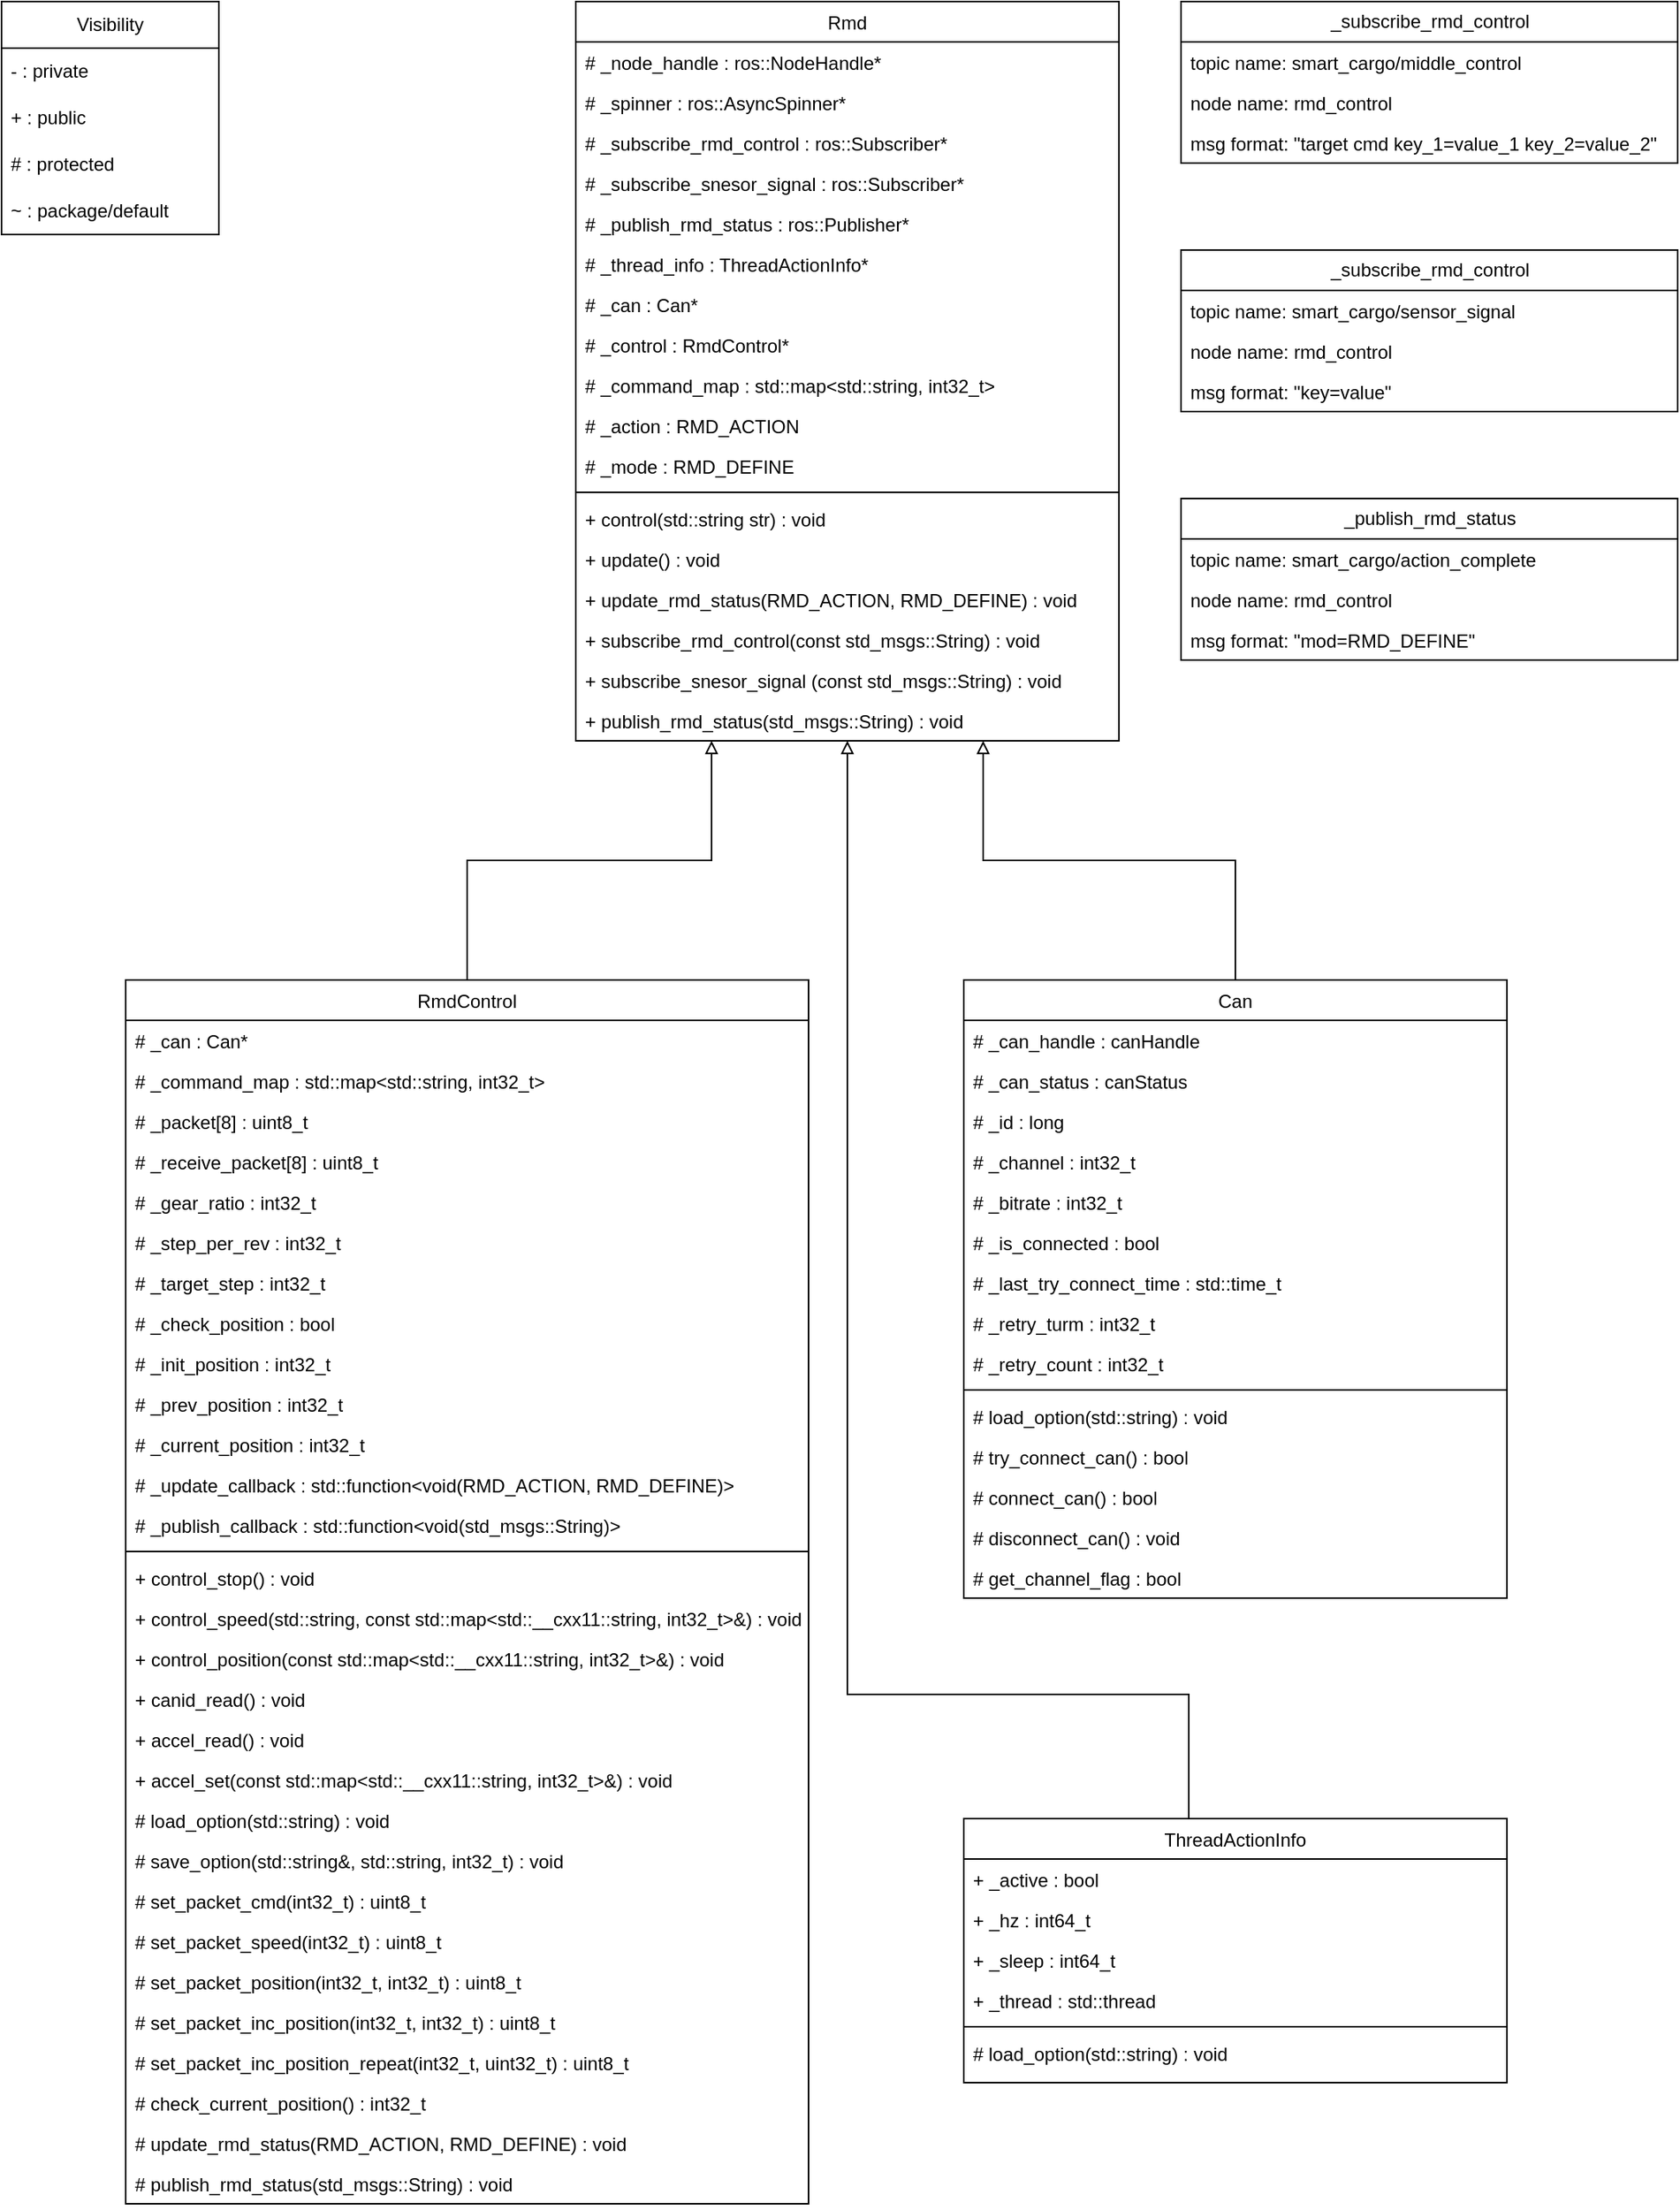 <mxfile pages="4">
    <diagram name="UML" id="VfbRkXCcpN9L9umbxJER">
        <mxGraphModel dx="1273" dy="1964" grid="1" gridSize="10" guides="1" tooltips="1" connect="1" arrows="1" fold="1" page="1" pageScale="1" pageWidth="1169" pageHeight="1654" math="0" shadow="0">
            <root>
                <mxCell id="0"/>
                <mxCell id="1" parent="0"/>
                <mxCell id="nzCWTVX8wnA7tfFEk3bo-35" value="Rmd" style="swimlane;fontStyle=0;align=center;verticalAlign=top;childLayout=stackLayout;horizontal=1;startSize=26;horizontalStack=0;resizeParent=1;resizeLast=0;collapsible=1;marginBottom=0;rounded=0;shadow=0;strokeWidth=1;" parent="1" vertex="1">
                    <mxGeometry x="410" y="40" width="350" height="476" as="geometry">
                        <mxRectangle x="230" y="140" width="160" height="26" as="alternateBounds"/>
                    </mxGeometry>
                </mxCell>
                <mxCell id="nzCWTVX8wnA7tfFEk3bo-36" value="# _node_handle : ros::NodeHandle*" style="text;align=left;verticalAlign=top;spacingLeft=4;spacingRight=4;overflow=hidden;rotatable=0;points=[[0,0.5],[1,0.5]];portConstraint=eastwest;" parent="nzCWTVX8wnA7tfFEk3bo-35" vertex="1">
                    <mxGeometry y="26" width="350" height="26" as="geometry"/>
                </mxCell>
                <mxCell id="2" value="# _spinner : ros::AsyncSpinner*" style="text;align=left;verticalAlign=top;spacingLeft=4;spacingRight=4;overflow=hidden;rotatable=0;points=[[0,0.5],[1,0.5]];portConstraint=eastwest;" parent="nzCWTVX8wnA7tfFEk3bo-35" vertex="1">
                    <mxGeometry y="52" width="350" height="26" as="geometry"/>
                </mxCell>
                <mxCell id="3" value="# _subscribe_rmd_control : ros::Subscriber*" style="text;align=left;verticalAlign=top;spacingLeft=4;spacingRight=4;overflow=hidden;rotatable=0;points=[[0,0.5],[1,0.5]];portConstraint=eastwest;" parent="nzCWTVX8wnA7tfFEk3bo-35" vertex="1">
                    <mxGeometry y="78" width="350" height="26" as="geometry"/>
                </mxCell>
                <mxCell id="b3TBNAWpivunsMjXkzwf-25" value="# _subscribe_snesor_signal : ros::Subscriber*" style="text;align=left;verticalAlign=top;spacingLeft=4;spacingRight=4;overflow=hidden;rotatable=0;points=[[0,0.5],[1,0.5]];portConstraint=eastwest;" vertex="1" parent="nzCWTVX8wnA7tfFEk3bo-35">
                    <mxGeometry y="104" width="350" height="26" as="geometry"/>
                </mxCell>
                <mxCell id="4" value="# _publish_rmd_status : ros::Publisher*" style="text;align=left;verticalAlign=top;spacingLeft=4;spacingRight=4;overflow=hidden;rotatable=0;points=[[0,0.5],[1,0.5]];portConstraint=eastwest;" parent="nzCWTVX8wnA7tfFEk3bo-35" vertex="1">
                    <mxGeometry y="130" width="350" height="26" as="geometry"/>
                </mxCell>
                <mxCell id="5" value="# _thread_info : ThreadActionInfo*" style="text;align=left;verticalAlign=top;spacingLeft=4;spacingRight=4;overflow=hidden;rotatable=0;points=[[0,0.5],[1,0.5]];portConstraint=eastwest;" parent="nzCWTVX8wnA7tfFEk3bo-35" vertex="1">
                    <mxGeometry y="156" width="350" height="26" as="geometry"/>
                </mxCell>
                <mxCell id="nzCWTVX8wnA7tfFEk3bo-37" value="# _can : Can*" style="text;align=left;verticalAlign=top;spacingLeft=4;spacingRight=4;overflow=hidden;rotatable=0;points=[[0,0.5],[1,0.5]];portConstraint=eastwest;rounded=0;shadow=0;html=0;" parent="nzCWTVX8wnA7tfFEk3bo-35" vertex="1">
                    <mxGeometry y="182" width="350" height="26" as="geometry"/>
                </mxCell>
                <mxCell id="nzCWTVX8wnA7tfFEk3bo-38" value="# _control : RmdControl*" style="text;align=left;verticalAlign=top;spacingLeft=4;spacingRight=4;overflow=hidden;rotatable=0;points=[[0,0.5],[1,0.5]];portConstraint=eastwest;rounded=0;shadow=0;html=0;" parent="nzCWTVX8wnA7tfFEk3bo-35" vertex="1">
                    <mxGeometry y="208" width="350" height="26" as="geometry"/>
                </mxCell>
                <mxCell id="nzCWTVX8wnA7tfFEk3bo-39" value="# _command_map : std::map&lt;std::string, int32_t&gt;" style="text;align=left;verticalAlign=top;spacingLeft=4;spacingRight=4;overflow=hidden;rotatable=0;points=[[0,0.5],[1,0.5]];portConstraint=eastwest;rounded=0;shadow=0;html=0;" parent="nzCWTVX8wnA7tfFEk3bo-35" vertex="1">
                    <mxGeometry y="234" width="350" height="26" as="geometry"/>
                </mxCell>
                <mxCell id="nzCWTVX8wnA7tfFEk3bo-50" value="# _action : RMD_ACTION" style="text;align=left;verticalAlign=top;spacingLeft=4;spacingRight=4;overflow=hidden;rotatable=0;points=[[0,0.5],[1,0.5]];portConstraint=eastwest;rounded=0;shadow=0;html=0;" parent="nzCWTVX8wnA7tfFEk3bo-35" vertex="1">
                    <mxGeometry y="260" width="350" height="26" as="geometry"/>
                </mxCell>
                <mxCell id="nzCWTVX8wnA7tfFEk3bo-51" value="# _mode : RMD_DEFINE&#10;" style="text;align=left;verticalAlign=top;spacingLeft=4;spacingRight=4;overflow=hidden;rotatable=0;points=[[0,0.5],[1,0.5]];portConstraint=eastwest;rounded=0;shadow=0;html=0;" parent="nzCWTVX8wnA7tfFEk3bo-35" vertex="1">
                    <mxGeometry y="286" width="350" height="26" as="geometry"/>
                </mxCell>
                <mxCell id="nzCWTVX8wnA7tfFEk3bo-40" value="" style="line;html=1;strokeWidth=1;align=left;verticalAlign=middle;spacingTop=-1;spacingLeft=3;spacingRight=3;rotatable=0;labelPosition=right;points=[];portConstraint=eastwest;" parent="nzCWTVX8wnA7tfFEk3bo-35" vertex="1">
                    <mxGeometry y="312" width="350" height="8" as="geometry"/>
                </mxCell>
                <mxCell id="nzCWTVX8wnA7tfFEk3bo-41" value="+ control(std::string str) : void" style="text;align=left;verticalAlign=top;spacingLeft=4;spacingRight=4;overflow=hidden;rotatable=0;points=[[0,0.5],[1,0.5]];portConstraint=eastwest;" parent="nzCWTVX8wnA7tfFEk3bo-35" vertex="1">
                    <mxGeometry y="320" width="350" height="26" as="geometry"/>
                </mxCell>
                <mxCell id="nzCWTVX8wnA7tfFEk3bo-42" value="+ update() : void" style="text;align=left;verticalAlign=top;spacingLeft=4;spacingRight=4;overflow=hidden;rotatable=0;points=[[0,0.5],[1,0.5]];portConstraint=eastwest;" parent="nzCWTVX8wnA7tfFEk3bo-35" vertex="1">
                    <mxGeometry y="346" width="350" height="26" as="geometry"/>
                </mxCell>
                <mxCell id="nzCWTVX8wnA7tfFEk3bo-43" value="+ update_rmd_status(RMD_ACTION, RMD_DEFINE) : void" style="text;align=left;verticalAlign=top;spacingLeft=4;spacingRight=4;overflow=hidden;rotatable=0;points=[[0,0.5],[1,0.5]];portConstraint=eastwest;" parent="nzCWTVX8wnA7tfFEk3bo-35" vertex="1">
                    <mxGeometry y="372" width="350" height="26" as="geometry"/>
                </mxCell>
                <mxCell id="6" value="+ subscribe_rmd_control(const std_msgs::String) : void" style="text;align=left;verticalAlign=top;spacingLeft=4;spacingRight=4;overflow=hidden;rotatable=0;points=[[0,0.5],[1,0.5]];portConstraint=eastwest;" parent="nzCWTVX8wnA7tfFEk3bo-35" vertex="1">
                    <mxGeometry y="398" width="350" height="26" as="geometry"/>
                </mxCell>
                <mxCell id="b3TBNAWpivunsMjXkzwf-26" value="+ subscribe_snesor_signal (const std_msgs::String) : void" style="text;align=left;verticalAlign=top;spacingLeft=4;spacingRight=4;overflow=hidden;rotatable=0;points=[[0,0.5],[1,0.5]];portConstraint=eastwest;" vertex="1" parent="nzCWTVX8wnA7tfFEk3bo-35">
                    <mxGeometry y="424" width="350" height="26" as="geometry"/>
                </mxCell>
                <mxCell id="7" value="+ publish_rmd_status(std_msgs::String) : void" style="text;align=left;verticalAlign=top;spacingLeft=4;spacingRight=4;overflow=hidden;rotatable=0;points=[[0,0.5],[1,0.5]];portConstraint=eastwest;" parent="nzCWTVX8wnA7tfFEk3bo-35" vertex="1">
                    <mxGeometry y="450" width="350" height="26" as="geometry"/>
                </mxCell>
                <mxCell id="nzCWTVX8wnA7tfFEk3bo-52" value="Visibility" style="swimlane;fontStyle=0;childLayout=stackLayout;horizontal=1;startSize=30;horizontalStack=0;resizeParent=1;resizeParentMax=0;resizeLast=0;collapsible=1;marginBottom=0;whiteSpace=wrap;html=1;" parent="1" vertex="1">
                    <mxGeometry x="40" y="40" width="140" height="150" as="geometry"/>
                </mxCell>
                <mxCell id="nzCWTVX8wnA7tfFEk3bo-53" value="- : private" style="text;strokeColor=none;fillColor=none;align=left;verticalAlign=middle;spacingLeft=4;spacingRight=4;overflow=hidden;points=[[0,0.5],[1,0.5]];portConstraint=eastwest;rotatable=0;whiteSpace=wrap;html=1;" parent="nzCWTVX8wnA7tfFEk3bo-52" vertex="1">
                    <mxGeometry y="30" width="140" height="30" as="geometry"/>
                </mxCell>
                <mxCell id="nzCWTVX8wnA7tfFEk3bo-54" value="+ : public" style="text;strokeColor=none;fillColor=none;align=left;verticalAlign=middle;spacingLeft=4;spacingRight=4;overflow=hidden;points=[[0,0.5],[1,0.5]];portConstraint=eastwest;rotatable=0;whiteSpace=wrap;html=1;" parent="nzCWTVX8wnA7tfFEk3bo-52" vertex="1">
                    <mxGeometry y="60" width="140" height="30" as="geometry"/>
                </mxCell>
                <mxCell id="nzCWTVX8wnA7tfFEk3bo-55" value="# : protected" style="text;strokeColor=none;fillColor=none;align=left;verticalAlign=middle;spacingLeft=4;spacingRight=4;overflow=hidden;points=[[0,0.5],[1,0.5]];portConstraint=eastwest;rotatable=0;whiteSpace=wrap;html=1;" parent="nzCWTVX8wnA7tfFEk3bo-52" vertex="1">
                    <mxGeometry y="90" width="140" height="30" as="geometry"/>
                </mxCell>
                <mxCell id="nzCWTVX8wnA7tfFEk3bo-56" value="~ : package/default" style="text;strokeColor=none;fillColor=none;align=left;verticalAlign=middle;spacingLeft=4;spacingRight=4;overflow=hidden;points=[[0,0.5],[1,0.5]];portConstraint=eastwest;rotatable=0;whiteSpace=wrap;html=1;" parent="nzCWTVX8wnA7tfFEk3bo-52" vertex="1">
                    <mxGeometry y="120" width="140" height="30" as="geometry"/>
                </mxCell>
                <mxCell id="nzCWTVX8wnA7tfFEk3bo-118" value="" style="rounded=0;orthogonalLoop=1;jettySize=auto;html=1;entryX=0.25;entryY=1;entryDx=0;entryDy=0;endArrow=block;endFill=0;strokeWidth=1;exitX=0.5;exitY=0;exitDx=0;exitDy=0;edgeStyle=orthogonalEdgeStyle;" parent="1" source="nzCWTVX8wnA7tfFEk3bo-57" target="nzCWTVX8wnA7tfFEk3bo-35" edge="1">
                    <mxGeometry relative="1" as="geometry"/>
                </mxCell>
                <mxCell id="nzCWTVX8wnA7tfFEk3bo-57" value="RmdControl" style="swimlane;fontStyle=0;align=center;verticalAlign=top;childLayout=stackLayout;horizontal=1;startSize=26;horizontalStack=0;resizeParent=1;resizeLast=0;collapsible=1;marginBottom=0;rounded=0;shadow=0;strokeWidth=1;" parent="1" vertex="1">
                    <mxGeometry x="120" y="670" width="440" height="788" as="geometry">
                        <mxRectangle x="230" y="140" width="160" height="26" as="alternateBounds"/>
                    </mxGeometry>
                </mxCell>
                <mxCell id="nzCWTVX8wnA7tfFEk3bo-58" value="# _can : Can*" style="text;align=left;verticalAlign=top;spacingLeft=4;spacingRight=4;overflow=hidden;rotatable=0;points=[[0,0.5],[1,0.5]];portConstraint=eastwest;" parent="nzCWTVX8wnA7tfFEk3bo-57" vertex="1">
                    <mxGeometry y="26" width="440" height="26" as="geometry"/>
                </mxCell>
                <mxCell id="nzCWTVX8wnA7tfFEk3bo-59" value="# _command_map : std::map&lt;std::string, int32_t&gt;" style="text;align=left;verticalAlign=top;spacingLeft=4;spacingRight=4;overflow=hidden;rotatable=0;points=[[0,0.5],[1,0.5]];portConstraint=eastwest;rounded=0;shadow=0;html=0;" parent="nzCWTVX8wnA7tfFEk3bo-57" vertex="1">
                    <mxGeometry y="52" width="440" height="26" as="geometry"/>
                </mxCell>
                <mxCell id="nzCWTVX8wnA7tfFEk3bo-60" value="# _packet[8] : uint8_t" style="text;align=left;verticalAlign=top;spacingLeft=4;spacingRight=4;overflow=hidden;rotatable=0;points=[[0,0.5],[1,0.5]];portConstraint=eastwest;rounded=0;shadow=0;html=0;" parent="nzCWTVX8wnA7tfFEk3bo-57" vertex="1">
                    <mxGeometry y="78" width="440" height="26" as="geometry"/>
                </mxCell>
                <mxCell id="nzCWTVX8wnA7tfFEk3bo-61" value="# _receive_packet[8] : uint8_t" style="text;align=left;verticalAlign=top;spacingLeft=4;spacingRight=4;overflow=hidden;rotatable=0;points=[[0,0.5],[1,0.5]];portConstraint=eastwest;rounded=0;shadow=0;html=0;" parent="nzCWTVX8wnA7tfFEk3bo-57" vertex="1">
                    <mxGeometry y="104" width="440" height="26" as="geometry"/>
                </mxCell>
                <mxCell id="nzCWTVX8wnA7tfFEk3bo-62" value="# _gear_ratio : int32_t" style="text;align=left;verticalAlign=top;spacingLeft=4;spacingRight=4;overflow=hidden;rotatable=0;points=[[0,0.5],[1,0.5]];portConstraint=eastwest;rounded=0;shadow=0;html=0;" parent="nzCWTVX8wnA7tfFEk3bo-57" vertex="1">
                    <mxGeometry y="130" width="440" height="26" as="geometry"/>
                </mxCell>
                <mxCell id="nzCWTVX8wnA7tfFEk3bo-63" value="# _step_per_rev : int32_t" style="text;align=left;verticalAlign=top;spacingLeft=4;spacingRight=4;overflow=hidden;rotatable=0;points=[[0,0.5],[1,0.5]];portConstraint=eastwest;rounded=0;shadow=0;html=0;" parent="nzCWTVX8wnA7tfFEk3bo-57" vertex="1">
                    <mxGeometry y="156" width="440" height="26" as="geometry"/>
                </mxCell>
                <mxCell id="nzCWTVX8wnA7tfFEk3bo-68" value="# _target_step : int32_t" style="text;align=left;verticalAlign=top;spacingLeft=4;spacingRight=4;overflow=hidden;rotatable=0;points=[[0,0.5],[1,0.5]];portConstraint=eastwest;rounded=0;shadow=0;html=0;" parent="nzCWTVX8wnA7tfFEk3bo-57" vertex="1">
                    <mxGeometry y="182" width="440" height="26" as="geometry"/>
                </mxCell>
                <mxCell id="nzCWTVX8wnA7tfFEk3bo-69" value="# _check_position : bool" style="text;align=left;verticalAlign=top;spacingLeft=4;spacingRight=4;overflow=hidden;rotatable=0;points=[[0,0.5],[1,0.5]];portConstraint=eastwest;rounded=0;shadow=0;html=0;" parent="nzCWTVX8wnA7tfFEk3bo-57" vertex="1">
                    <mxGeometry y="208" width="440" height="26" as="geometry"/>
                </mxCell>
                <mxCell id="nzCWTVX8wnA7tfFEk3bo-70" value="# _init_position : int32_t" style="text;align=left;verticalAlign=top;spacingLeft=4;spacingRight=4;overflow=hidden;rotatable=0;points=[[0,0.5],[1,0.5]];portConstraint=eastwest;rounded=0;shadow=0;html=0;" parent="nzCWTVX8wnA7tfFEk3bo-57" vertex="1">
                    <mxGeometry y="234" width="440" height="26" as="geometry"/>
                </mxCell>
                <mxCell id="nzCWTVX8wnA7tfFEk3bo-71" value="# _prev_position : int32_t" style="text;align=left;verticalAlign=top;spacingLeft=4;spacingRight=4;overflow=hidden;rotatable=0;points=[[0,0.5],[1,0.5]];portConstraint=eastwest;rounded=0;shadow=0;html=0;" parent="nzCWTVX8wnA7tfFEk3bo-57" vertex="1">
                    <mxGeometry y="260" width="440" height="26" as="geometry"/>
                </mxCell>
                <mxCell id="nzCWTVX8wnA7tfFEk3bo-72" value="# _current_position : int32_t" style="text;align=left;verticalAlign=top;spacingLeft=4;spacingRight=4;overflow=hidden;rotatable=0;points=[[0,0.5],[1,0.5]];portConstraint=eastwest;rounded=0;shadow=0;html=0;" parent="nzCWTVX8wnA7tfFEk3bo-57" vertex="1">
                    <mxGeometry y="286" width="440" height="26" as="geometry"/>
                </mxCell>
                <mxCell id="nzCWTVX8wnA7tfFEk3bo-73" value="# _update_callback : std::function&lt;void(RMD_ACTION, RMD_DEFINE)&gt;" style="text;align=left;verticalAlign=top;spacingLeft=4;spacingRight=4;overflow=hidden;rotatable=0;points=[[0,0.5],[1,0.5]];portConstraint=eastwest;rounded=0;shadow=0;html=0;" parent="nzCWTVX8wnA7tfFEk3bo-57" vertex="1">
                    <mxGeometry y="312" width="440" height="26" as="geometry"/>
                </mxCell>
                <mxCell id="8" value="# _publish_callback : std::function&lt;void(std_msgs::String)&gt;" style="text;align=left;verticalAlign=top;spacingLeft=4;spacingRight=4;overflow=hidden;rotatable=0;points=[[0,0.5],[1,0.5]];portConstraint=eastwest;rounded=0;shadow=0;html=0;" parent="nzCWTVX8wnA7tfFEk3bo-57" vertex="1">
                    <mxGeometry y="338" width="440" height="26" as="geometry"/>
                </mxCell>
                <mxCell id="nzCWTVX8wnA7tfFEk3bo-64" value="" style="line;html=1;strokeWidth=1;align=left;verticalAlign=middle;spacingTop=-1;spacingLeft=3;spacingRight=3;rotatable=0;labelPosition=right;points=[];portConstraint=eastwest;" parent="nzCWTVX8wnA7tfFEk3bo-57" vertex="1">
                    <mxGeometry y="364" width="440" height="8" as="geometry"/>
                </mxCell>
                <mxCell id="nzCWTVX8wnA7tfFEk3bo-65" value="+ control_stop() : void" style="text;align=left;verticalAlign=top;spacingLeft=4;spacingRight=4;overflow=hidden;rotatable=0;points=[[0,0.5],[1,0.5]];portConstraint=eastwest;" parent="nzCWTVX8wnA7tfFEk3bo-57" vertex="1">
                    <mxGeometry y="372" width="440" height="26" as="geometry"/>
                </mxCell>
                <mxCell id="nzCWTVX8wnA7tfFEk3bo-66" value="+ control_speed(std::string, const std::map&lt;std::__cxx11::string, int32_t&gt;&amp;) : void" style="text;align=left;verticalAlign=top;spacingLeft=4;spacingRight=4;overflow=hidden;rotatable=0;points=[[0,0.5],[1,0.5]];portConstraint=eastwest;" parent="nzCWTVX8wnA7tfFEk3bo-57" vertex="1">
                    <mxGeometry y="398" width="440" height="26" as="geometry"/>
                </mxCell>
                <mxCell id="nzCWTVX8wnA7tfFEk3bo-67" value="+ control_position(const std::map&lt;std::__cxx11::string, int32_t&gt;&amp;) : void" style="text;align=left;verticalAlign=top;spacingLeft=4;spacingRight=4;overflow=hidden;rotatable=0;points=[[0,0.5],[1,0.5]];portConstraint=eastwest;" parent="nzCWTVX8wnA7tfFEk3bo-57" vertex="1">
                    <mxGeometry y="424" width="440" height="26" as="geometry"/>
                </mxCell>
                <mxCell id="nzCWTVX8wnA7tfFEk3bo-77" value="+ canid_read() : void" style="text;align=left;verticalAlign=top;spacingLeft=4;spacingRight=4;overflow=hidden;rotatable=0;points=[[0,0.5],[1,0.5]];portConstraint=eastwest;" parent="nzCWTVX8wnA7tfFEk3bo-57" vertex="1">
                    <mxGeometry y="450" width="440" height="26" as="geometry"/>
                </mxCell>
                <mxCell id="nzCWTVX8wnA7tfFEk3bo-74" value="+ accel_read() : void" style="text;align=left;verticalAlign=top;spacingLeft=4;spacingRight=4;overflow=hidden;rotatable=0;points=[[0,0.5],[1,0.5]];portConstraint=eastwest;" parent="nzCWTVX8wnA7tfFEk3bo-57" vertex="1">
                    <mxGeometry y="476" width="440" height="26" as="geometry"/>
                </mxCell>
                <mxCell id="nzCWTVX8wnA7tfFEk3bo-75" value="+ accel_set(const std::map&lt;std::__cxx11::string, int32_t&gt;&amp;) : void" style="text;align=left;verticalAlign=top;spacingLeft=4;spacingRight=4;overflow=hidden;rotatable=0;points=[[0,0.5],[1,0.5]];portConstraint=eastwest;" parent="nzCWTVX8wnA7tfFEk3bo-57" vertex="1">
                    <mxGeometry y="502" width="440" height="26" as="geometry"/>
                </mxCell>
                <mxCell id="nzCWTVX8wnA7tfFEk3bo-76" value="# load_option(std::string) : void" style="text;align=left;verticalAlign=top;spacingLeft=4;spacingRight=4;overflow=hidden;rotatable=0;points=[[0,0.5],[1,0.5]];portConstraint=eastwest;" parent="nzCWTVX8wnA7tfFEk3bo-57" vertex="1">
                    <mxGeometry y="528" width="440" height="26" as="geometry"/>
                </mxCell>
                <mxCell id="nzCWTVX8wnA7tfFEk3bo-78" value="# save_option(std::string&amp;, std::string, int32_t) : void" style="text;align=left;verticalAlign=top;spacingLeft=4;spacingRight=4;overflow=hidden;rotatable=0;points=[[0,0.5],[1,0.5]];portConstraint=eastwest;" parent="nzCWTVX8wnA7tfFEk3bo-57" vertex="1">
                    <mxGeometry y="554" width="440" height="26" as="geometry"/>
                </mxCell>
                <mxCell id="nzCWTVX8wnA7tfFEk3bo-79" value="# set_packet_cmd(int32_t) : uint8_t" style="text;align=left;verticalAlign=top;spacingLeft=4;spacingRight=4;overflow=hidden;rotatable=0;points=[[0,0.5],[1,0.5]];portConstraint=eastwest;" parent="nzCWTVX8wnA7tfFEk3bo-57" vertex="1">
                    <mxGeometry y="580" width="440" height="26" as="geometry"/>
                </mxCell>
                <mxCell id="nzCWTVX8wnA7tfFEk3bo-80" value="# set_packet_speed(int32_t) : uint8_t" style="text;align=left;verticalAlign=top;spacingLeft=4;spacingRight=4;overflow=hidden;rotatable=0;points=[[0,0.5],[1,0.5]];portConstraint=eastwest;" parent="nzCWTVX8wnA7tfFEk3bo-57" vertex="1">
                    <mxGeometry y="606" width="440" height="26" as="geometry"/>
                </mxCell>
                <mxCell id="nzCWTVX8wnA7tfFEk3bo-81" value="# set_packet_position(int32_t, int32_t) : uint8_t" style="text;align=left;verticalAlign=top;spacingLeft=4;spacingRight=4;overflow=hidden;rotatable=0;points=[[0,0.5],[1,0.5]];portConstraint=eastwest;" parent="nzCWTVX8wnA7tfFEk3bo-57" vertex="1">
                    <mxGeometry y="632" width="440" height="26" as="geometry"/>
                </mxCell>
                <mxCell id="nzCWTVX8wnA7tfFEk3bo-82" value="# set_packet_inc_position(int32_t, int32_t) : uint8_t" style="text;align=left;verticalAlign=top;spacingLeft=4;spacingRight=4;overflow=hidden;rotatable=0;points=[[0,0.5],[1,0.5]];portConstraint=eastwest;" parent="nzCWTVX8wnA7tfFEk3bo-57" vertex="1">
                    <mxGeometry y="658" width="440" height="26" as="geometry"/>
                </mxCell>
                <mxCell id="nzCWTVX8wnA7tfFEk3bo-83" value="# set_packet_inc_position_repeat(int32_t, uint32_t) : uint8_t" style="text;align=left;verticalAlign=top;spacingLeft=4;spacingRight=4;overflow=hidden;rotatable=0;points=[[0,0.5],[1,0.5]];portConstraint=eastwest;" parent="nzCWTVX8wnA7tfFEk3bo-57" vertex="1">
                    <mxGeometry y="684" width="440" height="26" as="geometry"/>
                </mxCell>
                <mxCell id="nzCWTVX8wnA7tfFEk3bo-85" value="# check_current_position() : int32_t" style="text;align=left;verticalAlign=top;spacingLeft=4;spacingRight=4;overflow=hidden;rotatable=0;points=[[0,0.5],[1,0.5]];portConstraint=eastwest;" parent="nzCWTVX8wnA7tfFEk3bo-57" vertex="1">
                    <mxGeometry y="710" width="440" height="26" as="geometry"/>
                </mxCell>
                <mxCell id="nzCWTVX8wnA7tfFEk3bo-84" value="# update_rmd_status(RMD_ACTION, RMD_DEFINE) : void" style="text;align=left;verticalAlign=top;spacingLeft=4;spacingRight=4;overflow=hidden;rotatable=0;points=[[0,0.5],[1,0.5]];portConstraint=eastwest;" parent="nzCWTVX8wnA7tfFEk3bo-57" vertex="1">
                    <mxGeometry y="736" width="440" height="26" as="geometry"/>
                </mxCell>
                <mxCell id="9" value="# publish_rmd_status(std_msgs::String) : void" style="text;align=left;verticalAlign=top;spacingLeft=4;spacingRight=4;overflow=hidden;rotatable=0;points=[[0,0.5],[1,0.5]];portConstraint=eastwest;" parent="nzCWTVX8wnA7tfFEk3bo-57" vertex="1">
                    <mxGeometry y="762" width="440" height="26" as="geometry"/>
                </mxCell>
                <mxCell id="nzCWTVX8wnA7tfFEk3bo-86" value="Can" style="swimlane;fontStyle=0;align=center;verticalAlign=top;childLayout=stackLayout;horizontal=1;startSize=26;horizontalStack=0;resizeParent=1;resizeLast=0;collapsible=1;marginBottom=0;rounded=0;shadow=0;strokeWidth=1;" parent="1" vertex="1">
                    <mxGeometry x="660" y="670" width="350" height="398" as="geometry">
                        <mxRectangle x="230" y="140" width="160" height="26" as="alternateBounds"/>
                    </mxGeometry>
                </mxCell>
                <mxCell id="nzCWTVX8wnA7tfFEk3bo-87" value="# _can_handle : canHandle" style="text;align=left;verticalAlign=top;spacingLeft=4;spacingRight=4;overflow=hidden;rotatable=0;points=[[0,0.5],[1,0.5]];portConstraint=eastwest;" parent="nzCWTVX8wnA7tfFEk3bo-86" vertex="1">
                    <mxGeometry y="26" width="350" height="26" as="geometry"/>
                </mxCell>
                <mxCell id="nzCWTVX8wnA7tfFEk3bo-88" value="# _can_status : canStatus" style="text;align=left;verticalAlign=top;spacingLeft=4;spacingRight=4;overflow=hidden;rotatable=0;points=[[0,0.5],[1,0.5]];portConstraint=eastwest;rounded=0;shadow=0;html=0;" parent="nzCWTVX8wnA7tfFEk3bo-86" vertex="1">
                    <mxGeometry y="52" width="350" height="26" as="geometry"/>
                </mxCell>
                <mxCell id="nzCWTVX8wnA7tfFEk3bo-89" value="# _id : long" style="text;align=left;verticalAlign=top;spacingLeft=4;spacingRight=4;overflow=hidden;rotatable=0;points=[[0,0.5],[1,0.5]];portConstraint=eastwest;rounded=0;shadow=0;html=0;" parent="nzCWTVX8wnA7tfFEk3bo-86" vertex="1">
                    <mxGeometry y="78" width="350" height="26" as="geometry"/>
                </mxCell>
                <mxCell id="nzCWTVX8wnA7tfFEk3bo-90" value="# _channel : int32_t" style="text;align=left;verticalAlign=top;spacingLeft=4;spacingRight=4;overflow=hidden;rotatable=0;points=[[0,0.5],[1,0.5]];portConstraint=eastwest;rounded=0;shadow=0;html=0;" parent="nzCWTVX8wnA7tfFEk3bo-86" vertex="1">
                    <mxGeometry y="104" width="350" height="26" as="geometry"/>
                </mxCell>
                <mxCell id="nzCWTVX8wnA7tfFEk3bo-91" value="# _bitrate : int32_t" style="text;align=left;verticalAlign=top;spacingLeft=4;spacingRight=4;overflow=hidden;rotatable=0;points=[[0,0.5],[1,0.5]];portConstraint=eastwest;rounded=0;shadow=0;html=0;" parent="nzCWTVX8wnA7tfFEk3bo-86" vertex="1">
                    <mxGeometry y="130" width="350" height="26" as="geometry"/>
                </mxCell>
                <mxCell id="nzCWTVX8wnA7tfFEk3bo-92" value="# _is_connected : bool" style="text;align=left;verticalAlign=top;spacingLeft=4;spacingRight=4;overflow=hidden;rotatable=0;points=[[0,0.5],[1,0.5]];portConstraint=eastwest;rounded=0;shadow=0;html=0;" parent="nzCWTVX8wnA7tfFEk3bo-86" vertex="1">
                    <mxGeometry y="156" width="350" height="26" as="geometry"/>
                </mxCell>
                <mxCell id="nzCWTVX8wnA7tfFEk3bo-97" value="# _last_try_connect_time : std::time_t" style="text;align=left;verticalAlign=top;spacingLeft=4;spacingRight=4;overflow=hidden;rotatable=0;points=[[0,0.5],[1,0.5]];portConstraint=eastwest;rounded=0;shadow=0;html=0;" parent="nzCWTVX8wnA7tfFEk3bo-86" vertex="1">
                    <mxGeometry y="182" width="350" height="26" as="geometry"/>
                </mxCell>
                <mxCell id="nzCWTVX8wnA7tfFEk3bo-98" value="# _retry_turm : int32_t" style="text;align=left;verticalAlign=top;spacingLeft=4;spacingRight=4;overflow=hidden;rotatable=0;points=[[0,0.5],[1,0.5]];portConstraint=eastwest;rounded=0;shadow=0;html=0;" parent="nzCWTVX8wnA7tfFEk3bo-86" vertex="1">
                    <mxGeometry y="208" width="350" height="26" as="geometry"/>
                </mxCell>
                <mxCell id="nzCWTVX8wnA7tfFEk3bo-99" value="# _retry_count : int32_t" style="text;align=left;verticalAlign=top;spacingLeft=4;spacingRight=4;overflow=hidden;rotatable=0;points=[[0,0.5],[1,0.5]];portConstraint=eastwest;rounded=0;shadow=0;html=0;" parent="nzCWTVX8wnA7tfFEk3bo-86" vertex="1">
                    <mxGeometry y="234" width="350" height="26" as="geometry"/>
                </mxCell>
                <mxCell id="nzCWTVX8wnA7tfFEk3bo-93" value="" style="line;html=1;strokeWidth=1;align=left;verticalAlign=middle;spacingTop=-1;spacingLeft=3;spacingRight=3;rotatable=0;labelPosition=right;points=[];portConstraint=eastwest;" parent="nzCWTVX8wnA7tfFEk3bo-86" vertex="1">
                    <mxGeometry y="260" width="350" height="8" as="geometry"/>
                </mxCell>
                <mxCell id="nzCWTVX8wnA7tfFEk3bo-94" value="# load_option(std::string) : void" style="text;align=left;verticalAlign=top;spacingLeft=4;spacingRight=4;overflow=hidden;rotatable=0;points=[[0,0.5],[1,0.5]];portConstraint=eastwest;" parent="nzCWTVX8wnA7tfFEk3bo-86" vertex="1">
                    <mxGeometry y="268" width="350" height="26" as="geometry"/>
                </mxCell>
                <mxCell id="nzCWTVX8wnA7tfFEk3bo-95" value="# try_connect_can() : bool" style="text;align=left;verticalAlign=top;spacingLeft=4;spacingRight=4;overflow=hidden;rotatable=0;points=[[0,0.5],[1,0.5]];portConstraint=eastwest;" parent="nzCWTVX8wnA7tfFEk3bo-86" vertex="1">
                    <mxGeometry y="294" width="350" height="26" as="geometry"/>
                </mxCell>
                <mxCell id="nzCWTVX8wnA7tfFEk3bo-96" value="# connect_can() : bool" style="text;align=left;verticalAlign=top;spacingLeft=4;spacingRight=4;overflow=hidden;rotatable=0;points=[[0,0.5],[1,0.5]];portConstraint=eastwest;" parent="nzCWTVX8wnA7tfFEk3bo-86" vertex="1">
                    <mxGeometry y="320" width="350" height="26" as="geometry"/>
                </mxCell>
                <mxCell id="nzCWTVX8wnA7tfFEk3bo-100" value="# disconnect_can() : void" style="text;align=left;verticalAlign=top;spacingLeft=4;spacingRight=4;overflow=hidden;rotatable=0;points=[[0,0.5],[1,0.5]];portConstraint=eastwest;" parent="nzCWTVX8wnA7tfFEk3bo-86" vertex="1">
                    <mxGeometry y="346" width="350" height="26" as="geometry"/>
                </mxCell>
                <mxCell id="nzCWTVX8wnA7tfFEk3bo-101" value="# get_channel_flag : bool" style="text;align=left;verticalAlign=top;spacingLeft=4;spacingRight=4;overflow=hidden;rotatable=0;points=[[0,0.5],[1,0.5]];portConstraint=eastwest;" parent="nzCWTVX8wnA7tfFEk3bo-86" vertex="1">
                    <mxGeometry y="372" width="350" height="26" as="geometry"/>
                </mxCell>
                <mxCell id="nzCWTVX8wnA7tfFEk3bo-120" value="" style="edgeStyle=orthogonalEdgeStyle;rounded=0;orthogonalLoop=1;jettySize=auto;html=1;entryX=0.5;entryY=1;entryDx=0;entryDy=0;endArrow=block;endFill=0;" parent="1" source="nzCWTVX8wnA7tfFEk3bo-102" target="nzCWTVX8wnA7tfFEk3bo-35" edge="1">
                    <mxGeometry relative="1" as="geometry">
                        <Array as="points">
                            <mxPoint x="805" y="1130"/>
                            <mxPoint x="585" y="1130"/>
                        </Array>
                    </mxGeometry>
                </mxCell>
                <mxCell id="nzCWTVX8wnA7tfFEk3bo-102" value="ThreadActionInfo" style="swimlane;fontStyle=0;align=center;verticalAlign=top;childLayout=stackLayout;horizontal=1;startSize=26;horizontalStack=0;resizeParent=1;resizeLast=0;collapsible=1;marginBottom=0;rounded=0;shadow=0;strokeWidth=1;" parent="1" vertex="1">
                    <mxGeometry x="660" y="1210" width="350" height="170" as="geometry">
                        <mxRectangle x="230" y="140" width="160" height="26" as="alternateBounds"/>
                    </mxGeometry>
                </mxCell>
                <mxCell id="nzCWTVX8wnA7tfFEk3bo-103" value="+ _active : bool" style="text;align=left;verticalAlign=top;spacingLeft=4;spacingRight=4;overflow=hidden;rotatable=0;points=[[0,0.5],[1,0.5]];portConstraint=eastwest;" parent="nzCWTVX8wnA7tfFEk3bo-102" vertex="1">
                    <mxGeometry y="26" width="350" height="26" as="geometry"/>
                </mxCell>
                <mxCell id="nzCWTVX8wnA7tfFEk3bo-104" value="+ _hz : int64_t" style="text;align=left;verticalAlign=top;spacingLeft=4;spacingRight=4;overflow=hidden;rotatable=0;points=[[0,0.5],[1,0.5]];portConstraint=eastwest;rounded=0;shadow=0;html=0;" parent="nzCWTVX8wnA7tfFEk3bo-102" vertex="1">
                    <mxGeometry y="52" width="350" height="26" as="geometry"/>
                </mxCell>
                <mxCell id="nzCWTVX8wnA7tfFEk3bo-105" value="+ _sleep : int64_t" style="text;align=left;verticalAlign=top;spacingLeft=4;spacingRight=4;overflow=hidden;rotatable=0;points=[[0,0.5],[1,0.5]];portConstraint=eastwest;rounded=0;shadow=0;html=0;" parent="nzCWTVX8wnA7tfFEk3bo-102" vertex="1">
                    <mxGeometry y="78" width="350" height="26" as="geometry"/>
                </mxCell>
                <mxCell id="nzCWTVX8wnA7tfFEk3bo-106" value="+ _thread : std::thread" style="text;align=left;verticalAlign=top;spacingLeft=4;spacingRight=4;overflow=hidden;rotatable=0;points=[[0,0.5],[1,0.5]];portConstraint=eastwest;rounded=0;shadow=0;html=0;" parent="nzCWTVX8wnA7tfFEk3bo-102" vertex="1">
                    <mxGeometry y="104" width="350" height="26" as="geometry"/>
                </mxCell>
                <mxCell id="nzCWTVX8wnA7tfFEk3bo-112" value="" style="line;html=1;strokeWidth=1;align=left;verticalAlign=middle;spacingTop=-1;spacingLeft=3;spacingRight=3;rotatable=0;labelPosition=right;points=[];portConstraint=eastwest;" parent="nzCWTVX8wnA7tfFEk3bo-102" vertex="1">
                    <mxGeometry y="130" width="350" height="8" as="geometry"/>
                </mxCell>
                <mxCell id="nzCWTVX8wnA7tfFEk3bo-113" value="# load_option(std::string) : void" style="text;align=left;verticalAlign=top;spacingLeft=4;spacingRight=4;overflow=hidden;rotatable=0;points=[[0,0.5],[1,0.5]];portConstraint=eastwest;" parent="nzCWTVX8wnA7tfFEk3bo-102" vertex="1">
                    <mxGeometry y="138" width="350" height="26" as="geometry"/>
                </mxCell>
                <mxCell id="nzCWTVX8wnA7tfFEk3bo-119" value="" style="rounded=0;orthogonalLoop=1;jettySize=auto;html=1;entryX=0.75;entryY=1;entryDx=0;entryDy=0;endArrow=block;endFill=0;strokeWidth=1;exitX=0.5;exitY=0;exitDx=0;exitDy=0;edgeStyle=orthogonalEdgeStyle;" parent="1" source="nzCWTVX8wnA7tfFEk3bo-86" target="nzCWTVX8wnA7tfFEk3bo-35" edge="1">
                    <mxGeometry relative="1" as="geometry">
                        <mxPoint x="430" y="560" as="sourcePoint"/>
                        <mxPoint x="508" y="510" as="targetPoint"/>
                    </mxGeometry>
                </mxCell>
                <mxCell id="10" value="_subscribe_rmd_control" style="swimlane;fontStyle=0;childLayout=stackLayout;horizontal=1;startSize=26;fillColor=none;horizontalStack=0;resizeParent=1;resizeParentMax=0;resizeLast=0;collapsible=1;marginBottom=0;html=1;" parent="1" vertex="1">
                    <mxGeometry x="800" y="40" width="320" height="104" as="geometry"/>
                </mxCell>
                <mxCell id="11" value="topic name: smart_cargo/middle_control" style="text;strokeColor=none;fillColor=none;align=left;verticalAlign=top;spacingLeft=4;spacingRight=4;overflow=hidden;rotatable=0;points=[[0,0.5],[1,0.5]];portConstraint=eastwest;whiteSpace=wrap;html=1;" parent="10" vertex="1">
                    <mxGeometry y="26" width="320" height="26" as="geometry"/>
                </mxCell>
                <mxCell id="12" value="node name: rmd_control" style="text;strokeColor=none;fillColor=none;align=left;verticalAlign=top;spacingLeft=4;spacingRight=4;overflow=hidden;rotatable=0;points=[[0,0.5],[1,0.5]];portConstraint=eastwest;whiteSpace=wrap;html=1;" parent="10" vertex="1">
                    <mxGeometry y="52" width="320" height="26" as="geometry"/>
                </mxCell>
                <mxCell id="13" value="msg format: &quot;target cmd key_1=value_1 key_2=value_2&quot;" style="text;strokeColor=none;fillColor=none;align=left;verticalAlign=top;spacingLeft=4;spacingRight=4;overflow=hidden;rotatable=0;points=[[0,0.5],[1,0.5]];portConstraint=eastwest;whiteSpace=wrap;html=1;" parent="10" vertex="1">
                    <mxGeometry y="78" width="320" height="26" as="geometry"/>
                </mxCell>
                <mxCell id="b3TBNAWpivunsMjXkzwf-17" value="_publish_rmd_status" style="swimlane;fontStyle=0;childLayout=stackLayout;horizontal=1;startSize=26;fillColor=none;horizontalStack=0;resizeParent=1;resizeParentMax=0;resizeLast=0;collapsible=1;marginBottom=0;html=1;" vertex="1" parent="1">
                    <mxGeometry x="800" y="360" width="320" height="104" as="geometry"/>
                </mxCell>
                <mxCell id="b3TBNAWpivunsMjXkzwf-18" value="topic name: smart_cargo/action_complete" style="text;strokeColor=none;fillColor=none;align=left;verticalAlign=top;spacingLeft=4;spacingRight=4;overflow=hidden;rotatable=0;points=[[0,0.5],[1,0.5]];portConstraint=eastwest;whiteSpace=wrap;html=1;" vertex="1" parent="b3TBNAWpivunsMjXkzwf-17">
                    <mxGeometry y="26" width="320" height="26" as="geometry"/>
                </mxCell>
                <mxCell id="b3TBNAWpivunsMjXkzwf-19" value="node name: rmd_control" style="text;strokeColor=none;fillColor=none;align=left;verticalAlign=top;spacingLeft=4;spacingRight=4;overflow=hidden;rotatable=0;points=[[0,0.5],[1,0.5]];portConstraint=eastwest;whiteSpace=wrap;html=1;" vertex="1" parent="b3TBNAWpivunsMjXkzwf-17">
                    <mxGeometry y="52" width="320" height="26" as="geometry"/>
                </mxCell>
                <mxCell id="b3TBNAWpivunsMjXkzwf-20" value="msg format: &quot;mod=RMD_DEFINE&quot;" style="text;strokeColor=none;fillColor=none;align=left;verticalAlign=top;spacingLeft=4;spacingRight=4;overflow=hidden;rotatable=0;points=[[0,0.5],[1,0.5]];portConstraint=eastwest;whiteSpace=wrap;html=1;" vertex="1" parent="b3TBNAWpivunsMjXkzwf-17">
                    <mxGeometry y="78" width="320" height="26" as="geometry"/>
                </mxCell>
                <mxCell id="b3TBNAWpivunsMjXkzwf-21" value="_subscribe_rmd_control" style="swimlane;fontStyle=0;childLayout=stackLayout;horizontal=1;startSize=26;fillColor=none;horizontalStack=0;resizeParent=1;resizeParentMax=0;resizeLast=0;collapsible=1;marginBottom=0;html=1;" vertex="1" parent="1">
                    <mxGeometry x="800" y="200" width="320" height="104" as="geometry"/>
                </mxCell>
                <mxCell id="b3TBNAWpivunsMjXkzwf-22" value="topic name: smart_cargo/sensor_signal" style="text;strokeColor=none;fillColor=none;align=left;verticalAlign=top;spacingLeft=4;spacingRight=4;overflow=hidden;rotatable=0;points=[[0,0.5],[1,0.5]];portConstraint=eastwest;whiteSpace=wrap;html=1;" vertex="1" parent="b3TBNAWpivunsMjXkzwf-21">
                    <mxGeometry y="26" width="320" height="26" as="geometry"/>
                </mxCell>
                <mxCell id="b3TBNAWpivunsMjXkzwf-23" value="node name: rmd_control" style="text;strokeColor=none;fillColor=none;align=left;verticalAlign=top;spacingLeft=4;spacingRight=4;overflow=hidden;rotatable=0;points=[[0,0.5],[1,0.5]];portConstraint=eastwest;whiteSpace=wrap;html=1;" vertex="1" parent="b3TBNAWpivunsMjXkzwf-21">
                    <mxGeometry y="52" width="320" height="26" as="geometry"/>
                </mxCell>
                <mxCell id="b3TBNAWpivunsMjXkzwf-24" value="msg format: &quot;key=value&quot;" style="text;strokeColor=none;fillColor=none;align=left;verticalAlign=top;spacingLeft=4;spacingRight=4;overflow=hidden;rotatable=0;points=[[0,0.5],[1,0.5]];portConstraint=eastwest;whiteSpace=wrap;html=1;" vertex="1" parent="b3TBNAWpivunsMjXkzwf-21">
                    <mxGeometry y="78" width="320" height="26" as="geometry"/>
                </mxCell>
            </root>
        </mxGraphModel>
    </diagram>
    <diagram id="8tArCZDAdD8VOVzI4TSY" name="SpeedContorl Sequence">
        <mxGraphModel dx="1367" dy="4560" grid="1" gridSize="10" guides="1" tooltips="1" connect="1" arrows="1" fold="1" page="1" pageScale="1" pageWidth="1169" pageHeight="1654" math="0" shadow="0">
            <root>
                <mxCell id="0"/>
                <mxCell id="1" parent="0"/>
                <mxCell id="d01SH1wA9ff0wnZ36CF7-1" value="Rmd" style="shape=umlLifeline;perimeter=lifelinePerimeter;whiteSpace=wrap;html=1;container=1;collapsible=0;recursiveResize=0;outlineConnect=0;" parent="1" vertex="1">
                    <mxGeometry x="164" y="80" width="120" height="1120" as="geometry"/>
                </mxCell>
                <mxCell id="N7XDADZsWIpwb0ZFj5On-12" value="&lt;div style=&quot;border-color: var(--border-color); font-family: Consolas, &amp;quot;Courier New&amp;quot;, monospace; line-height: 22px;&quot;&gt;control(str)&lt;/div&gt;" style="text;html=1;strokeColor=none;fillColor=none;align=center;verticalAlign=middle;whiteSpace=wrap;rounded=0;fontSize=12;" parent="d01SH1wA9ff0wnZ36CF7-1" vertex="1">
                    <mxGeometry x="-24" y="580" width="70" height="30" as="geometry"/>
                </mxCell>
                <mxCell id="N7XDADZsWIpwb0ZFj5On-13" value="" style="endArrow=classic;html=1;rounded=0;fontSize=12;" parent="d01SH1wA9ff0wnZ36CF7-1" edge="1">
                    <mxGeometry width="50" height="50" relative="1" as="geometry">
                        <mxPoint x="-34" y="580" as="sourcePoint"/>
                        <mxPoint x="60" y="580" as="targetPoint"/>
                    </mxGeometry>
                </mxCell>
                <mxCell id="d01SH1wA9ff0wnZ36CF7-2" value="&lt;div style=&quot;border-color: var(--border-color); font-family: Consolas, &amp;quot;Courier New&amp;quot;, monospace; line-height: 22px;&quot;&gt;control(str)&lt;/div&gt;" style="text;html=1;strokeColor=none;fillColor=none;align=center;verticalAlign=middle;whiteSpace=wrap;rounded=0;fontSize=12;" parent="1" vertex="1">
                    <mxGeometry x="80" y="100" width="70" height="30" as="geometry"/>
                </mxCell>
                <mxCell id="d01SH1wA9ff0wnZ36CF7-3" value="RmdControl" style="shape=umlLifeline;perimeter=lifelinePerimeter;whiteSpace=wrap;html=1;container=1;collapsible=0;recursiveResize=0;outlineConnect=0;" parent="1" vertex="1">
                    <mxGeometry x="524" y="80" width="120" height="1120" as="geometry"/>
                </mxCell>
                <mxCell id="d01SH1wA9ff0wnZ36CF7-4" value="" style="rounded=0;whiteSpace=wrap;html=1;fontSize=10;" parent="d01SH1wA9ff0wnZ36CF7-3" vertex="1">
                    <mxGeometry x="55" y="150" width="10" height="130" as="geometry"/>
                </mxCell>
                <mxCell id="d01SH1wA9ff0wnZ36CF7-6" value="" style="edgeStyle=orthogonalEdgeStyle;html=1;align=left;spacingLeft=2;endArrow=block;rounded=0;fontSize=12;" parent="d01SH1wA9ff0wnZ36CF7-3" edge="1">
                    <mxGeometry relative="1" as="geometry">
                        <mxPoint x="60" y="150.03" as="sourcePoint"/>
                        <Array as="points">
                            <mxPoint x="90" y="150"/>
                            <mxPoint x="90" y="200"/>
                            <mxPoint x="65" y="200"/>
                        </Array>
                        <mxPoint x="65" y="200" as="targetPoint"/>
                    </mxGeometry>
                </mxCell>
                <mxCell id="d01SH1wA9ff0wnZ36CF7-40" value="" style="rounded=0;whiteSpace=wrap;html=1;fontSize=10;" parent="d01SH1wA9ff0wnZ36CF7-3" vertex="1">
                    <mxGeometry x="55" y="410" width="10" height="130" as="geometry"/>
                </mxCell>
                <mxCell id="N7XDADZsWIpwb0ZFj5On-14" value="" style="rounded=0;whiteSpace=wrap;html=1;fontSize=10;" parent="d01SH1wA9ff0wnZ36CF7-3" vertex="1">
                    <mxGeometry x="55" y="880" width="10" height="130" as="geometry"/>
                </mxCell>
                <mxCell id="N7XDADZsWIpwb0ZFj5On-15" value="callback&lt;br&gt;update_rmd_status()" style="html=1;verticalAlign=bottom;endArrow=block;rounded=0;fontSize=12;exitX=0;exitY=1;exitDx=0;exitDy=0;" parent="d01SH1wA9ff0wnZ36CF7-3" source="N7XDADZsWIpwb0ZFj5On-14" edge="1">
                    <mxGeometry relative="1" as="geometry">
                        <mxPoint x="60.37" y="1009.13" as="sourcePoint"/>
                        <mxPoint x="-301" y="1010" as="targetPoint"/>
                    </mxGeometry>
                </mxCell>
                <mxCell id="d01SH1wA9ff0wnZ36CF7-10" value="Can" style="shape=umlLifeline;perimeter=lifelinePerimeter;whiteSpace=wrap;html=1;container=1;collapsible=0;recursiveResize=0;outlineConnect=0;" parent="1" vertex="1">
                    <mxGeometry x="880" y="80" width="120" height="1120" as="geometry"/>
                </mxCell>
                <mxCell id="d01SH1wA9ff0wnZ36CF7-37" value="" style="rounded=0;whiteSpace=wrap;html=1;fontSize=10;" parent="d01SH1wA9ff0wnZ36CF7-10" vertex="1">
                    <mxGeometry x="55" y="281" width="10" height="130" as="geometry"/>
                </mxCell>
                <mxCell id="d01SH1wA9ff0wnZ36CF7-38" value="" style="edgeStyle=orthogonalEdgeStyle;html=1;align=left;spacingLeft=2;endArrow=block;rounded=0;fontSize=12;" parent="d01SH1wA9ff0wnZ36CF7-10" edge="1">
                    <mxGeometry relative="1" as="geometry">
                        <mxPoint x="60" y="281.03" as="sourcePoint"/>
                        <Array as="points">
                            <mxPoint x="90" y="281"/>
                            <mxPoint x="90" y="331"/>
                            <mxPoint x="65" y="331"/>
                        </Array>
                        <mxPoint x="65" y="331" as="targetPoint"/>
                    </mxGeometry>
                </mxCell>
                <mxCell id="N7XDADZsWIpwb0ZFj5On-16" value="" style="rounded=0;whiteSpace=wrap;html=1;fontSize=10;" parent="d01SH1wA9ff0wnZ36CF7-10" vertex="1">
                    <mxGeometry x="55" y="750" width="10" height="130" as="geometry"/>
                </mxCell>
                <mxCell id="d01SH1wA9ff0wnZ36CF7-21" value="" style="endArrow=classic;html=1;rounded=0;fontSize=12;" parent="1" edge="1">
                    <mxGeometry width="50" height="50" relative="1" as="geometry">
                        <mxPoint x="70" y="100" as="sourcePoint"/>
                        <mxPoint x="164" y="100" as="targetPoint"/>
                    </mxGeometry>
                </mxCell>
                <mxCell id="d01SH1wA9ff0wnZ36CF7-25" value="&lt;div style=&quot;border-color: var(--border-color); font-family: Consolas, &amp;quot;Courier New&amp;quot;, monospace; line-height: 22px;&quot;&gt;set_packet_speed(rpm)&lt;/div&gt;" style="text;html=1;strokeColor=none;fillColor=none;align=center;verticalAlign=middle;whiteSpace=wrap;rounded=0;fontSize=12;" parent="1" vertex="1">
                    <mxGeometry x="614" y="239" width="150" height="30" as="geometry"/>
                </mxCell>
                <mxCell id="d01SH1wA9ff0wnZ36CF7-27" value="" style="group" parent="1" vertex="1" connectable="0">
                    <mxGeometry x="300" y="200" width="214" height="30" as="geometry"/>
                </mxCell>
                <mxCell id="d01SH1wA9ff0wnZ36CF7-9" value="&lt;div style=&quot;border-color: var(--border-color); font-family: Consolas, &amp;quot;Courier New&amp;quot;, monospace; line-height: 22px;&quot;&gt;control_speed(cmd, _command_map)&lt;/div&gt;" style="text;html=1;strokeColor=none;fillColor=none;align=center;verticalAlign=middle;whiteSpace=wrap;rounded=0;fontSize=12;" parent="d01SH1wA9ff0wnZ36CF7-27" vertex="1">
                    <mxGeometry width="214" height="30" as="geometry"/>
                </mxCell>
                <mxCell id="d01SH1wA9ff0wnZ36CF7-14" value="" style="html=1;verticalAlign=bottom;endArrow=block;rounded=0;fontSize=12;entryX=0;entryY=0;entryDx=0;entryDy=0;" parent="d01SH1wA9ff0wnZ36CF7-27" source="d01SH1wA9ff0wnZ36CF7-1" target="d01SH1wA9ff0wnZ36CF7-4" edge="1">
                    <mxGeometry width="80" relative="1" as="geometry">
                        <mxPoint x="84" y="40" as="sourcePoint"/>
                        <mxPoint x="224" y="40" as="targetPoint"/>
                    </mxGeometry>
                </mxCell>
                <mxCell id="d01SH1wA9ff0wnZ36CF7-28" value="" style="html=1;verticalAlign=bottom;endArrow=block;rounded=0;fontSize=12;" parent="1" edge="1">
                    <mxGeometry width="80" relative="1" as="geometry">
                        <mxPoint x="590" y="360" as="sourcePoint"/>
                        <mxPoint x="940" y="360" as="targetPoint"/>
                    </mxGeometry>
                </mxCell>
                <mxCell id="d01SH1wA9ff0wnZ36CF7-35" value="" style="group" parent="1" vertex="1" connectable="0">
                    <mxGeometry x="666" y="330" width="214" height="30" as="geometry"/>
                </mxCell>
                <mxCell id="d01SH1wA9ff0wnZ36CF7-36" value="&lt;div style=&quot;border-color: var(--border-color); font-family: Consolas, &amp;quot;Courier New&amp;quot;, monospace; line-height: 22px;&quot;&gt;send_packet(packet)&lt;/div&gt;" style="text;html=1;strokeColor=none;fillColor=none;align=center;verticalAlign=middle;whiteSpace=wrap;rounded=0;fontSize=12;" parent="d01SH1wA9ff0wnZ36CF7-35" vertex="1">
                    <mxGeometry width="214" height="30" as="geometry"/>
                </mxCell>
                <mxCell id="d01SH1wA9ff0wnZ36CF7-39" value="&lt;div style=&quot;border-color: var(--border-color); font-family: Consolas, &amp;quot;Courier New&amp;quot;, monospace; line-height: 22px;&quot;&gt;canWrite(_can_handle, _id, packet, 8, canMSG_STD)&lt;/div&gt;" style="text;html=1;strokeColor=none;fillColor=none;align=center;verticalAlign=middle;whiteSpace=wrap;rounded=0;fontSize=12;" parent="1" vertex="1">
                    <mxGeometry x="970" y="370" width="150" height="30" as="geometry"/>
                </mxCell>
                <mxCell id="d01SH1wA9ff0wnZ36CF7-20" value="callback&lt;br&gt;update_rmd_status()" style="html=1;verticalAlign=bottom;endArrow=block;rounded=0;fontSize=12;exitX=0;exitY=1;exitDx=0;exitDy=0;" parent="1" source="d01SH1wA9ff0wnZ36CF7-40" target="d01SH1wA9ff0wnZ36CF7-1" edge="1">
                    <mxGeometry relative="1" as="geometry">
                        <mxPoint x="584.37" y="619.13" as="sourcePoint"/>
                        <mxPoint x="224.0" y="619.13" as="targetPoint"/>
                    </mxGeometry>
                </mxCell>
                <mxCell id="N7XDADZsWIpwb0ZFj5On-1" value="" style="rounded=0;whiteSpace=wrap;html=1;fontSize=10;" parent="1" vertex="1">
                    <mxGeometry x="579" y="700" width="10" height="130" as="geometry"/>
                </mxCell>
                <mxCell id="N7XDADZsWIpwb0ZFj5On-2" value="" style="edgeStyle=orthogonalEdgeStyle;html=1;align=left;spacingLeft=2;endArrow=block;rounded=0;fontSize=12;" parent="1" edge="1">
                    <mxGeometry relative="1" as="geometry">
                        <mxPoint x="584" y="700.03" as="sourcePoint"/>
                        <Array as="points">
                            <mxPoint x="614" y="700"/>
                            <mxPoint x="614" y="750"/>
                            <mxPoint x="589" y="750"/>
                        </Array>
                        <mxPoint x="589" y="750" as="targetPoint"/>
                    </mxGeometry>
                </mxCell>
                <mxCell id="N7XDADZsWIpwb0ZFj5On-3" value="" style="edgeStyle=orthogonalEdgeStyle;html=1;align=left;spacingLeft=2;endArrow=block;rounded=0;fontSize=12;" parent="1" edge="1">
                    <mxGeometry relative="1" as="geometry">
                        <mxPoint x="940" y="830.03" as="sourcePoint"/>
                        <Array as="points">
                            <mxPoint x="970" y="830"/>
                            <mxPoint x="970" y="880"/>
                            <mxPoint x="945" y="880"/>
                        </Array>
                        <mxPoint x="945" y="880" as="targetPoint"/>
                    </mxGeometry>
                </mxCell>
                <mxCell id="N7XDADZsWIpwb0ZFj5On-4" value="&lt;div style=&quot;border-color: var(--border-color); font-family: Consolas, &amp;quot;Courier New&amp;quot;, monospace; line-height: 22px;&quot;&gt;set_packet_cmd(MOTOR_CTRL_STOP)&lt;/div&gt;" style="text;html=1;strokeColor=none;fillColor=none;align=center;verticalAlign=middle;whiteSpace=wrap;rounded=0;fontSize=12;" parent="1" vertex="1">
                    <mxGeometry x="644" y="709" width="150" height="30" as="geometry"/>
                </mxCell>
                <mxCell id="N7XDADZsWIpwb0ZFj5On-5" value="" style="group" parent="1" vertex="1" connectable="0">
                    <mxGeometry x="300" y="670" width="214" height="30" as="geometry"/>
                </mxCell>
                <mxCell id="N7XDADZsWIpwb0ZFj5On-6" value="&lt;div style=&quot;border-color: var(--border-color); font-family: Consolas, &amp;quot;Courier New&amp;quot;, monospace; line-height: 22px;&quot;&gt;control_stop()&lt;/div&gt;" style="text;html=1;strokeColor=none;fillColor=none;align=center;verticalAlign=middle;whiteSpace=wrap;rounded=0;fontSize=12;" parent="N7XDADZsWIpwb0ZFj5On-5" vertex="1">
                    <mxGeometry width="214" height="30" as="geometry"/>
                </mxCell>
                <mxCell id="N7XDADZsWIpwb0ZFj5On-8" value="" style="html=1;verticalAlign=bottom;endArrow=block;rounded=0;fontSize=12;" parent="1" edge="1">
                    <mxGeometry width="80" relative="1" as="geometry">
                        <mxPoint x="590" y="830" as="sourcePoint"/>
                        <mxPoint x="940" y="830" as="targetPoint"/>
                    </mxGeometry>
                </mxCell>
                <mxCell id="N7XDADZsWIpwb0ZFj5On-9" value="" style="group" parent="1" vertex="1" connectable="0">
                    <mxGeometry x="666" y="800" width="214" height="30" as="geometry"/>
                </mxCell>
                <mxCell id="N7XDADZsWIpwb0ZFj5On-10" value="&lt;div style=&quot;border-color: var(--border-color); font-family: Consolas, &amp;quot;Courier New&amp;quot;, monospace; line-height: 22px;&quot;&gt;send_packet(packet)&lt;/div&gt;" style="text;html=1;strokeColor=none;fillColor=none;align=center;verticalAlign=middle;whiteSpace=wrap;rounded=0;fontSize=12;" parent="N7XDADZsWIpwb0ZFj5On-9" vertex="1">
                    <mxGeometry width="214" height="30" as="geometry"/>
                </mxCell>
                <mxCell id="N7XDADZsWIpwb0ZFj5On-11" value="&lt;div style=&quot;border-color: var(--border-color); font-family: Consolas, &amp;quot;Courier New&amp;quot;, monospace; line-height: 22px;&quot;&gt;canWrite(_can_handle, _id, packet, 8, canMSG_STD)&lt;/div&gt;" style="text;html=1;strokeColor=none;fillColor=none;align=center;verticalAlign=middle;whiteSpace=wrap;rounded=0;fontSize=12;" parent="1" vertex="1">
                    <mxGeometry x="970" y="839" width="150" height="30" as="geometry"/>
                </mxCell>
                <mxCell id="N7XDADZsWIpwb0ZFj5On-7" value="" style="html=1;verticalAlign=bottom;endArrow=block;rounded=0;fontSize=12;entryX=0;entryY=0;entryDx=0;entryDy=0;" parent="1" target="N7XDADZsWIpwb0ZFj5On-1" edge="1">
                    <mxGeometry width="80" relative="1" as="geometry">
                        <mxPoint x="222.5" y="700" as="sourcePoint"/>
                        <mxPoint x="524" y="710" as="targetPoint"/>
                    </mxGeometry>
                </mxCell>
            </root>
        </mxGraphModel>
    </diagram>
    <diagram name="PositionContorl Sequence" id="kqQgsUnfUZ7QU69G9B30">
        <mxGraphModel dx="1420" dy="2068" grid="1" gridSize="10" guides="1" tooltips="1" connect="1" arrows="1" fold="1" page="1" pageScale="1" pageWidth="1169" pageHeight="1654" math="0" shadow="0">
            <root>
                <mxCell id="dus-mZWCZlaalJGxXrEP-0"/>
                <mxCell id="dus-mZWCZlaalJGxXrEP-1" parent="dus-mZWCZlaalJGxXrEP-0"/>
                <mxCell id="dus-mZWCZlaalJGxXrEP-2" value="Rmd" style="shape=umlLifeline;perimeter=lifelinePerimeter;whiteSpace=wrap;html=1;container=1;collapsible=0;recursiveResize=0;outlineConnect=0;" vertex="1" parent="dus-mZWCZlaalJGxXrEP-1">
                    <mxGeometry x="164" y="80" width="120" height="570" as="geometry"/>
                </mxCell>
                <mxCell id="dus-mZWCZlaalJGxXrEP-3" value="&lt;div style=&quot;border-color: var(--border-color); font-family: Consolas, &amp;quot;Courier New&amp;quot;, monospace; line-height: 22px;&quot;&gt;control(str)&lt;/div&gt;" style="text;html=1;strokeColor=none;fillColor=none;align=center;verticalAlign=middle;whiteSpace=wrap;rounded=0;fontSize=12;" vertex="1" parent="dus-mZWCZlaalJGxXrEP-1">
                    <mxGeometry x="80" y="100" width="70" height="30" as="geometry"/>
                </mxCell>
                <mxCell id="dus-mZWCZlaalJGxXrEP-4" value="RmdControl" style="shape=umlLifeline;perimeter=lifelinePerimeter;whiteSpace=wrap;html=1;container=1;collapsible=0;recursiveResize=0;outlineConnect=0;" vertex="1" parent="dus-mZWCZlaalJGxXrEP-1">
                    <mxGeometry x="524" y="80" width="120" height="570" as="geometry"/>
                </mxCell>
                <mxCell id="dus-mZWCZlaalJGxXrEP-5" value="" style="rounded=0;whiteSpace=wrap;html=1;fontSize=10;" vertex="1" parent="dus-mZWCZlaalJGxXrEP-4">
                    <mxGeometry x="55" y="150" width="10" height="130" as="geometry"/>
                </mxCell>
                <mxCell id="dus-mZWCZlaalJGxXrEP-6" value="" style="edgeStyle=orthogonalEdgeStyle;html=1;align=left;spacingLeft=2;endArrow=block;rounded=0;fontSize=12;" edge="1" parent="dus-mZWCZlaalJGxXrEP-4">
                    <mxGeometry relative="1" as="geometry">
                        <mxPoint x="60" y="150.03" as="sourcePoint"/>
                        <Array as="points">
                            <mxPoint x="90" y="150"/>
                            <mxPoint x="90" y="200"/>
                            <mxPoint x="65" y="200"/>
                        </Array>
                        <mxPoint x="65" y="200" as="targetPoint"/>
                    </mxGeometry>
                </mxCell>
                <mxCell id="dus-mZWCZlaalJGxXrEP-7" value="" style="rounded=0;whiteSpace=wrap;html=1;fontSize=10;" vertex="1" parent="dus-mZWCZlaalJGxXrEP-4">
                    <mxGeometry x="55" y="410" width="10" height="130" as="geometry"/>
                </mxCell>
                <mxCell id="dus-mZWCZlaalJGxXrEP-8" value="Can" style="shape=umlLifeline;perimeter=lifelinePerimeter;whiteSpace=wrap;html=1;container=1;collapsible=0;recursiveResize=0;outlineConnect=0;" vertex="1" parent="dus-mZWCZlaalJGxXrEP-1">
                    <mxGeometry x="880" y="80" width="120" height="570" as="geometry"/>
                </mxCell>
                <mxCell id="dus-mZWCZlaalJGxXrEP-9" value="" style="rounded=0;whiteSpace=wrap;html=1;fontSize=10;" vertex="1" parent="dus-mZWCZlaalJGxXrEP-8">
                    <mxGeometry x="55" y="281" width="10" height="130" as="geometry"/>
                </mxCell>
                <mxCell id="dus-mZWCZlaalJGxXrEP-10" value="" style="edgeStyle=orthogonalEdgeStyle;html=1;align=left;spacingLeft=2;endArrow=block;rounded=0;fontSize=12;" edge="1" parent="dus-mZWCZlaalJGxXrEP-8">
                    <mxGeometry relative="1" as="geometry">
                        <mxPoint x="60" y="281.03" as="sourcePoint"/>
                        <Array as="points">
                            <mxPoint x="90" y="281"/>
                            <mxPoint x="90" y="331"/>
                            <mxPoint x="65" y="331"/>
                        </Array>
                        <mxPoint x="65" y="331" as="targetPoint"/>
                    </mxGeometry>
                </mxCell>
                <mxCell id="dus-mZWCZlaalJGxXrEP-11" value="" style="endArrow=classic;html=1;rounded=0;fontSize=12;" edge="1" parent="dus-mZWCZlaalJGxXrEP-1">
                    <mxGeometry width="50" height="50" relative="1" as="geometry">
                        <mxPoint x="70" y="100" as="sourcePoint"/>
                        <mxPoint x="164" y="100" as="targetPoint"/>
                    </mxGeometry>
                </mxCell>
                <mxCell id="dus-mZWCZlaalJGxXrEP-12" value="&lt;div style=&quot;border-color: var(--border-color); font-family: Consolas, &amp;quot;Courier New&amp;quot;, monospace; line-height: 22px;&quot;&gt;set_packet_inc_position(rpm, angle)&lt;/div&gt;" style="text;html=1;strokeColor=none;fillColor=none;align=center;verticalAlign=middle;whiteSpace=wrap;rounded=0;fontSize=12;" vertex="1" parent="dus-mZWCZlaalJGxXrEP-1">
                    <mxGeometry x="614" y="239" width="246" height="30" as="geometry"/>
                </mxCell>
                <mxCell id="dus-mZWCZlaalJGxXrEP-13" value="" style="group" vertex="1" connectable="0" parent="dus-mZWCZlaalJGxXrEP-1">
                    <mxGeometry x="300" y="200" width="224" height="30" as="geometry"/>
                </mxCell>
                <mxCell id="dus-mZWCZlaalJGxXrEP-15" value="" style="html=1;verticalAlign=bottom;endArrow=block;rounded=0;fontSize=12;entryX=0;entryY=0;entryDx=0;entryDy=0;" edge="1" parent="dus-mZWCZlaalJGxXrEP-13" source="dus-mZWCZlaalJGxXrEP-2" target="dus-mZWCZlaalJGxXrEP-5">
                    <mxGeometry width="80" relative="1" as="geometry">
                        <mxPoint x="84" y="40" as="sourcePoint"/>
                        <mxPoint x="224" y="40" as="targetPoint"/>
                    </mxGeometry>
                </mxCell>
                <mxCell id="dus-mZWCZlaalJGxXrEP-14" value="&lt;div style=&quot;border-color: var(--border-color); font-family: Consolas, &amp;quot;Courier New&amp;quot;, monospace; line-height: 22px;&quot;&gt;control_position(_command_map)&lt;/div&gt;" style="text;html=1;strokeColor=none;fillColor=none;align=center;verticalAlign=middle;whiteSpace=wrap;rounded=0;fontSize=12;" vertex="1" parent="dus-mZWCZlaalJGxXrEP-13">
                    <mxGeometry x="-10" width="234" height="30" as="geometry"/>
                </mxCell>
                <mxCell id="dus-mZWCZlaalJGxXrEP-16" value="" style="html=1;verticalAlign=bottom;endArrow=block;rounded=0;fontSize=12;" edge="1" parent="dus-mZWCZlaalJGxXrEP-1">
                    <mxGeometry width="80" relative="1" as="geometry">
                        <mxPoint x="590" y="360" as="sourcePoint"/>
                        <mxPoint x="940" y="360" as="targetPoint"/>
                    </mxGeometry>
                </mxCell>
                <mxCell id="dus-mZWCZlaalJGxXrEP-17" value="" style="group" vertex="1" connectable="0" parent="dus-mZWCZlaalJGxXrEP-1">
                    <mxGeometry x="666" y="330" width="214" height="30" as="geometry"/>
                </mxCell>
                <mxCell id="dus-mZWCZlaalJGxXrEP-18" value="&lt;div style=&quot;border-color: var(--border-color); font-family: Consolas, &amp;quot;Courier New&amp;quot;, monospace; line-height: 22px;&quot;&gt;send_packet(packet)&lt;/div&gt;" style="text;html=1;strokeColor=none;fillColor=none;align=center;verticalAlign=middle;whiteSpace=wrap;rounded=0;fontSize=12;" vertex="1" parent="dus-mZWCZlaalJGxXrEP-17">
                    <mxGeometry width="214" height="30" as="geometry"/>
                </mxCell>
                <mxCell id="dus-mZWCZlaalJGxXrEP-19" value="&lt;div style=&quot;border-color: var(--border-color); font-family: Consolas, &amp;quot;Courier New&amp;quot;, monospace; line-height: 22px;&quot;&gt;canWrite(_can_handle, _id, packet, 8, canMSG_STD)&lt;/div&gt;" style="text;html=1;strokeColor=none;fillColor=none;align=center;verticalAlign=middle;whiteSpace=wrap;rounded=0;fontSize=12;" vertex="1" parent="dus-mZWCZlaalJGxXrEP-1">
                    <mxGeometry x="970" y="370" width="150" height="30" as="geometry"/>
                </mxCell>
                <mxCell id="dus-mZWCZlaalJGxXrEP-20" value="callback&lt;br&gt;update_rmd_status()" style="html=1;verticalAlign=bottom;endArrow=block;rounded=0;fontSize=12;exitX=0;exitY=1;exitDx=0;exitDy=0;" edge="1" parent="dus-mZWCZlaalJGxXrEP-1" source="dus-mZWCZlaalJGxXrEP-7" target="dus-mZWCZlaalJGxXrEP-2">
                    <mxGeometry relative="1" as="geometry">
                        <mxPoint x="584.37" y="619.13" as="sourcePoint"/>
                        <mxPoint x="224.0" y="619.13" as="targetPoint"/>
                    </mxGeometry>
                </mxCell>
                <mxCell id="3CPRzyuypCMXT9lqf9NP-0" value="Rmd" style="shape=umlLifeline;perimeter=lifelinePerimeter;whiteSpace=wrap;html=1;container=1;collapsible=0;recursiveResize=0;outlineConnect=0;" vertex="1" parent="dus-mZWCZlaalJGxXrEP-1">
                    <mxGeometry x="153" y="820" width="120" height="570" as="geometry"/>
                </mxCell>
                <mxCell id="3CPRzyuypCMXT9lqf9NP-1" value="&lt;div style=&quot;border-color: var(--border-color); font-family: Consolas, &amp;quot;Courier New&amp;quot;, monospace; line-height: 22px;&quot;&gt;control(str)&lt;/div&gt;" style="text;html=1;strokeColor=none;fillColor=none;align=center;verticalAlign=middle;whiteSpace=wrap;rounded=0;fontSize=12;" vertex="1" parent="dus-mZWCZlaalJGxXrEP-1">
                    <mxGeometry x="69" y="840" width="70" height="30" as="geometry"/>
                </mxCell>
                <mxCell id="3CPRzyuypCMXT9lqf9NP-2" value="RmdControl" style="shape=umlLifeline;perimeter=lifelinePerimeter;whiteSpace=wrap;html=1;container=1;collapsible=0;recursiveResize=0;outlineConnect=0;" vertex="1" parent="dus-mZWCZlaalJGxXrEP-1">
                    <mxGeometry x="513" y="820" width="120" height="570" as="geometry"/>
                </mxCell>
                <mxCell id="3CPRzyuypCMXT9lqf9NP-3" value="" style="rounded=0;whiteSpace=wrap;html=1;fontSize=10;" vertex="1" parent="3CPRzyuypCMXT9lqf9NP-2">
                    <mxGeometry x="55" y="150" width="10" height="130" as="geometry"/>
                </mxCell>
                <mxCell id="3CPRzyuypCMXT9lqf9NP-4" value="" style="edgeStyle=orthogonalEdgeStyle;html=1;align=left;spacingLeft=2;endArrow=block;rounded=0;fontSize=12;" edge="1" parent="3CPRzyuypCMXT9lqf9NP-2">
                    <mxGeometry relative="1" as="geometry">
                        <mxPoint x="60" y="150.03" as="sourcePoint"/>
                        <Array as="points">
                            <mxPoint x="90" y="150"/>
                            <mxPoint x="90" y="200"/>
                            <mxPoint x="65" y="200"/>
                        </Array>
                        <mxPoint x="65" y="200" as="targetPoint"/>
                    </mxGeometry>
                </mxCell>
                <mxCell id="3CPRzyuypCMXT9lqf9NP-5" value="" style="rounded=0;whiteSpace=wrap;html=1;fontSize=10;" vertex="1" parent="3CPRzyuypCMXT9lqf9NP-2">
                    <mxGeometry x="55" y="410" width="10" height="130" as="geometry"/>
                </mxCell>
                <mxCell id="3CPRzyuypCMXT9lqf9NP-6" value="Can" style="shape=umlLifeline;perimeter=lifelinePerimeter;whiteSpace=wrap;html=1;container=1;collapsible=0;recursiveResize=0;outlineConnect=0;" vertex="1" parent="dus-mZWCZlaalJGxXrEP-1">
                    <mxGeometry x="869" y="820" width="120" height="570" as="geometry"/>
                </mxCell>
                <mxCell id="3CPRzyuypCMXT9lqf9NP-7" value="" style="rounded=0;whiteSpace=wrap;html=1;fontSize=10;" vertex="1" parent="3CPRzyuypCMXT9lqf9NP-6">
                    <mxGeometry x="55" y="281" width="10" height="130" as="geometry"/>
                </mxCell>
                <mxCell id="3CPRzyuypCMXT9lqf9NP-8" value="" style="edgeStyle=orthogonalEdgeStyle;html=1;align=left;spacingLeft=2;endArrow=block;rounded=0;fontSize=12;" edge="1" parent="3CPRzyuypCMXT9lqf9NP-6">
                    <mxGeometry relative="1" as="geometry">
                        <mxPoint x="60" y="281.03" as="sourcePoint"/>
                        <Array as="points">
                            <mxPoint x="90" y="281"/>
                            <mxPoint x="90" y="331"/>
                            <mxPoint x="65" y="331"/>
                        </Array>
                        <mxPoint x="65" y="331" as="targetPoint"/>
                    </mxGeometry>
                </mxCell>
                <mxCell id="3CPRzyuypCMXT9lqf9NP-9" value="" style="endArrow=classic;html=1;rounded=0;fontSize=12;" edge="1" parent="dus-mZWCZlaalJGxXrEP-1">
                    <mxGeometry width="50" height="50" relative="1" as="geometry">
                        <mxPoint x="59" y="840" as="sourcePoint"/>
                        <mxPoint x="153" y="840" as="targetPoint"/>
                    </mxGeometry>
                </mxCell>
                <mxCell id="3CPRzyuypCMXT9lqf9NP-10" value="&lt;div style=&quot;border-color: var(--border-color); font-family: Consolas, &amp;quot;Courier New&amp;quot;, monospace; line-height: 22px;&quot;&gt;set_packet_inc_position_repaet(rpm, repeat)&lt;/div&gt;" style="text;html=1;strokeColor=none;fillColor=none;align=center;verticalAlign=middle;whiteSpace=wrap;rounded=0;fontSize=12;" vertex="1" parent="dus-mZWCZlaalJGxXrEP-1">
                    <mxGeometry x="603" y="979" width="287" height="30" as="geometry"/>
                </mxCell>
                <mxCell id="3CPRzyuypCMXT9lqf9NP-11" value="" style="group" vertex="1" connectable="0" parent="dus-mZWCZlaalJGxXrEP-1">
                    <mxGeometry x="289" y="940" width="224" height="30" as="geometry"/>
                </mxCell>
                <mxCell id="3CPRzyuypCMXT9lqf9NP-12" value="" style="html=1;verticalAlign=bottom;endArrow=block;rounded=0;fontSize=12;entryX=0;entryY=0;entryDx=0;entryDy=0;" edge="1" parent="3CPRzyuypCMXT9lqf9NP-11" source="3CPRzyuypCMXT9lqf9NP-0" target="3CPRzyuypCMXT9lqf9NP-3">
                    <mxGeometry width="80" relative="1" as="geometry">
                        <mxPoint x="84" y="40" as="sourcePoint"/>
                        <mxPoint x="224" y="40" as="targetPoint"/>
                    </mxGeometry>
                </mxCell>
                <mxCell id="3CPRzyuypCMXT9lqf9NP-13" value="&lt;div style=&quot;border-color: var(--border-color); font-family: Consolas, &amp;quot;Courier New&amp;quot;, monospace; line-height: 22px;&quot;&gt;control_position(_command_map)&lt;/div&gt;" style="text;html=1;strokeColor=none;fillColor=none;align=center;verticalAlign=middle;whiteSpace=wrap;rounded=0;fontSize=12;" vertex="1" parent="3CPRzyuypCMXT9lqf9NP-11">
                    <mxGeometry x="-10" width="234" height="30" as="geometry"/>
                </mxCell>
                <mxCell id="3CPRzyuypCMXT9lqf9NP-14" value="" style="html=1;verticalAlign=bottom;endArrow=block;rounded=0;fontSize=12;" edge="1" parent="dus-mZWCZlaalJGxXrEP-1">
                    <mxGeometry width="80" relative="1" as="geometry">
                        <mxPoint x="579" y="1100" as="sourcePoint"/>
                        <mxPoint x="929" y="1100" as="targetPoint"/>
                    </mxGeometry>
                </mxCell>
                <mxCell id="3CPRzyuypCMXT9lqf9NP-15" value="" style="group" vertex="1" connectable="0" parent="dus-mZWCZlaalJGxXrEP-1">
                    <mxGeometry x="655" y="1070" width="214" height="30" as="geometry"/>
                </mxCell>
                <mxCell id="3CPRzyuypCMXT9lqf9NP-16" value="&lt;div style=&quot;border-color: var(--border-color); font-family: Consolas, &amp;quot;Courier New&amp;quot;, monospace; line-height: 22px;&quot;&gt;send_packet(packet)&lt;/div&gt;" style="text;html=1;strokeColor=none;fillColor=none;align=center;verticalAlign=middle;whiteSpace=wrap;rounded=0;fontSize=12;" vertex="1" parent="3CPRzyuypCMXT9lqf9NP-15">
                    <mxGeometry width="214" height="30" as="geometry"/>
                </mxCell>
                <mxCell id="3CPRzyuypCMXT9lqf9NP-17" value="&lt;div style=&quot;border-color: var(--border-color); font-family: Consolas, &amp;quot;Courier New&amp;quot;, monospace; line-height: 22px;&quot;&gt;canWrite(_can_handle, _id, packet, 8, canMSG_STD)&lt;/div&gt;" style="text;html=1;strokeColor=none;fillColor=none;align=center;verticalAlign=middle;whiteSpace=wrap;rounded=0;fontSize=12;" vertex="1" parent="dus-mZWCZlaalJGxXrEP-1">
                    <mxGeometry x="959" y="1110" width="150" height="30" as="geometry"/>
                </mxCell>
                <mxCell id="3CPRzyuypCMXT9lqf9NP-18" value="callback&lt;br&gt;update_rmd_status()" style="html=1;verticalAlign=bottom;endArrow=block;rounded=0;fontSize=12;exitX=0;exitY=1;exitDx=0;exitDy=0;" edge="1" parent="dus-mZWCZlaalJGxXrEP-1" source="3CPRzyuypCMXT9lqf9NP-5" target="3CPRzyuypCMXT9lqf9NP-0">
                    <mxGeometry relative="1" as="geometry">
                        <mxPoint x="573.37" y="1359.13" as="sourcePoint"/>
                        <mxPoint x="213.0" y="1359.13" as="targetPoint"/>
                    </mxGeometry>
                </mxCell>
            </root>
        </mxGraphModel>
    </diagram>
    <diagram id="1TFUr7h2eGS1WeE2BRtb" name="Node Architecture">
        <mxGraphModel dx="1433" dy="2210" grid="1" gridSize="10" guides="1" tooltips="1" connect="1" arrows="1" fold="1" page="1" pageScale="1" pageWidth="1169" pageHeight="1654" math="0" shadow="0">
            <root>
                <mxCell id="0"/>
                <mxCell id="1" parent="0"/>
                <mxCell id="IzNBrQzHhkUxjq2YYMML-5" value="" style="edgeStyle=orthogonalEdgeStyle;rounded=0;orthogonalLoop=1;jettySize=auto;html=1;strokeColor=#FF0000;entryX=0.5;entryY=0;entryDx=0;entryDy=0;" parent="1" source="IzNBrQzHhkUxjq2YYMML-1" target="IzNBrQzHhkUxjq2YYMML-4" edge="1">
                    <mxGeometry relative="1" as="geometry">
                        <mxPoint x="585" y="330" as="targetPoint"/>
                    </mxGeometry>
                </mxCell>
                <mxCell id="IzNBrQzHhkUxjq2YYMML-6" value="Pub" style="edgeLabel;html=1;align=center;verticalAlign=middle;resizable=0;points=[];labelBorderColor=default;" parent="IzNBrQzHhkUxjq2YYMML-5" vertex="1" connectable="0">
                    <mxGeometry x="-0.208" relative="1" as="geometry">
                        <mxPoint as="offset"/>
                    </mxGeometry>
                </mxCell>
                <mxCell id="IzNBrQzHhkUxjq2YYMML-1" value="smart_cargo" style="rounded=0;whiteSpace=wrap;html=1;" parent="1" vertex="1">
                    <mxGeometry x="440" y="220" width="290" height="60" as="geometry"/>
                </mxCell>
                <mxCell id="IzNBrQzHhkUxjq2YYMML-22" style="edgeStyle=orthogonalEdgeStyle;rounded=0;orthogonalLoop=1;jettySize=auto;html=1;exitX=0;exitY=0.5;exitDx=0;exitDy=0;strokeColor=#FF0000;" parent="1" source="IzNBrQzHhkUxjq2YYMML-2" target="IzNBrQzHhkUxjq2YYMML-21" edge="1">
                    <mxGeometry relative="1" as="geometry"/>
                </mxCell>
                <mxCell id="IzNBrQzHhkUxjq2YYMML-23" value="Pub" style="edgeLabel;html=1;align=center;verticalAlign=middle;resizable=0;points=[];labelBorderColor=default;" parent="IzNBrQzHhkUxjq2YYMML-22" vertex="1" connectable="0">
                    <mxGeometry x="0.639" y="1" relative="1" as="geometry">
                        <mxPoint x="1" as="offset"/>
                    </mxGeometry>
                </mxCell>
                <mxCell id="IzNBrQzHhkUxjq2YYMML-2" value="rmd_control" style="rounded=0;whiteSpace=wrap;html=1;" parent="1" vertex="1">
                    <mxGeometry x="410" y="513" width="120" height="60" as="geometry"/>
                </mxCell>
                <mxCell id="IzNBrQzHhkUxjq2YYMML-17" style="edgeStyle=orthogonalEdgeStyle;rounded=0;orthogonalLoop=1;jettySize=auto;html=1;exitX=0.5;exitY=1;exitDx=0;exitDy=0;entryX=0.5;entryY=0;entryDx=0;entryDy=0;strokeColor=#FF0000;" parent="1" source="IzNBrQzHhkUxjq2YYMML-3" target="IzNBrQzHhkUxjq2YYMML-14" edge="1">
                    <mxGeometry relative="1" as="geometry"/>
                </mxCell>
                <mxCell id="IzNBrQzHhkUxjq2YYMML-18" value="Pub" style="edgeLabel;html=1;align=center;verticalAlign=middle;resizable=0;points=[];labelBorderColor=default;" parent="IzNBrQzHhkUxjq2YYMML-17" vertex="1" connectable="0">
                    <mxGeometry x="0.012" y="1" relative="1" as="geometry">
                        <mxPoint as="offset"/>
                    </mxGeometry>
                </mxCell>
                <mxCell id="IzNBrQzHhkUxjq2YYMML-3" value="wago_iosystem" style="rounded=0;whiteSpace=wrap;html=1;" parent="1" vertex="1">
                    <mxGeometry x="640" y="513" width="120" height="60" as="geometry"/>
                </mxCell>
                <mxCell id="IzNBrQzHhkUxjq2YYMML-10" style="edgeStyle=orthogonalEdgeStyle;rounded=0;orthogonalLoop=1;jettySize=auto;html=1;exitX=0.25;exitY=1;exitDx=0;exitDy=0;entryX=0.5;entryY=0;entryDx=0;entryDy=0;" parent="1" source="IzNBrQzHhkUxjq2YYMML-4" target="IzNBrQzHhkUxjq2YYMML-2" edge="1">
                    <mxGeometry relative="1" as="geometry"/>
                </mxCell>
                <mxCell id="IzNBrQzHhkUxjq2YYMML-12" value="Sub" style="edgeLabel;html=1;align=center;verticalAlign=middle;resizable=0;points=[];labelBorderColor=default;" parent="IzNBrQzHhkUxjq2YYMML-10" vertex="1" connectable="0">
                    <mxGeometry x="-0.008" y="-1" relative="1" as="geometry">
                        <mxPoint as="offset"/>
                    </mxGeometry>
                </mxCell>
                <mxCell id="IzNBrQzHhkUxjq2YYMML-11" style="edgeStyle=orthogonalEdgeStyle;rounded=0;orthogonalLoop=1;jettySize=auto;html=1;exitX=0.75;exitY=1;exitDx=0;exitDy=0;entryX=0.5;entryY=0;entryDx=0;entryDy=0;" parent="1" source="IzNBrQzHhkUxjq2YYMML-4" target="IzNBrQzHhkUxjq2YYMML-3" edge="1">
                    <mxGeometry relative="1" as="geometry"/>
                </mxCell>
                <mxCell id="IzNBrQzHhkUxjq2YYMML-13" value="Sub" style="edgeLabel;html=1;align=center;verticalAlign=middle;resizable=0;points=[];labelBorderColor=default;" parent="IzNBrQzHhkUxjq2YYMML-11" vertex="1" connectable="0">
                    <mxGeometry x="0.039" relative="1" as="geometry">
                        <mxPoint as="offset"/>
                    </mxGeometry>
                </mxCell>
                <mxCell id="IzNBrQzHhkUxjq2YYMML-4" value="/smart_cargo/middle_control" style="rounded=1;whiteSpace=wrap;html=1;absoluteArcSize=0;arcSize=50;" parent="1" vertex="1">
                    <mxGeometry x="497.5" y="367" width="175" height="60" as="geometry"/>
                </mxCell>
                <mxCell id="IzNBrQzHhkUxjq2YYMML-19" style="edgeStyle=orthogonalEdgeStyle;rounded=0;orthogonalLoop=1;jettySize=auto;html=1;exitX=0.5;exitY=1;exitDx=0;exitDy=0;entryX=0.5;entryY=1;entryDx=0;entryDy=0;" parent="1" source="IzNBrQzHhkUxjq2YYMML-14" target="IzNBrQzHhkUxjq2YYMML-2" edge="1">
                    <mxGeometry relative="1" as="geometry"/>
                </mxCell>
                <mxCell id="IzNBrQzHhkUxjq2YYMML-20" value="Sub" style="edgeLabel;html=1;align=center;verticalAlign=middle;resizable=0;points=[];labelBorderColor=default;" parent="IzNBrQzHhkUxjq2YYMML-19" vertex="1" connectable="0">
                    <mxGeometry x="0.695" relative="1" as="geometry">
                        <mxPoint y="-17" as="offset"/>
                    </mxGeometry>
                </mxCell>
                <mxCell id="IzNBrQzHhkUxjq2YYMML-14" value="/smart_cargo/sensor_signal" style="rounded=1;whiteSpace=wrap;html=1;absoluteArcSize=0;arcSize=50;" parent="1" vertex="1">
                    <mxGeometry x="612.5" y="660" width="175" height="60" as="geometry"/>
                </mxCell>
                <mxCell id="IzNBrQzHhkUxjq2YYMML-24" style="edgeStyle=orthogonalEdgeStyle;rounded=0;orthogonalLoop=1;jettySize=auto;html=1;exitX=0.5;exitY=0;exitDx=0;exitDy=0;entryX=0;entryY=0.5;entryDx=0;entryDy=0;" parent="1" source="IzNBrQzHhkUxjq2YYMML-21" target="IzNBrQzHhkUxjq2YYMML-1" edge="1">
                    <mxGeometry relative="1" as="geometry"/>
                </mxCell>
                <mxCell id="IzNBrQzHhkUxjq2YYMML-25" value="Sub" style="edgeLabel;html=1;align=center;verticalAlign=middle;resizable=0;points=[];labelBorderColor=default;" parent="IzNBrQzHhkUxjq2YYMML-24" vertex="1" connectable="0">
                    <mxGeometry x="-0.622" y="1" relative="1" as="geometry">
                        <mxPoint x="1" as="offset"/>
                    </mxGeometry>
                </mxCell>
                <mxCell id="IzNBrQzHhkUxjq2YYMML-21" value="/smart_cargo/action_complete" style="rounded=1;whiteSpace=wrap;html=1;absoluteArcSize=0;arcSize=50;" parent="1" vertex="1">
                    <mxGeometry x="200" y="367" width="175" height="60" as="geometry"/>
                </mxCell>
            </root>
        </mxGraphModel>
    </diagram>
</mxfile>